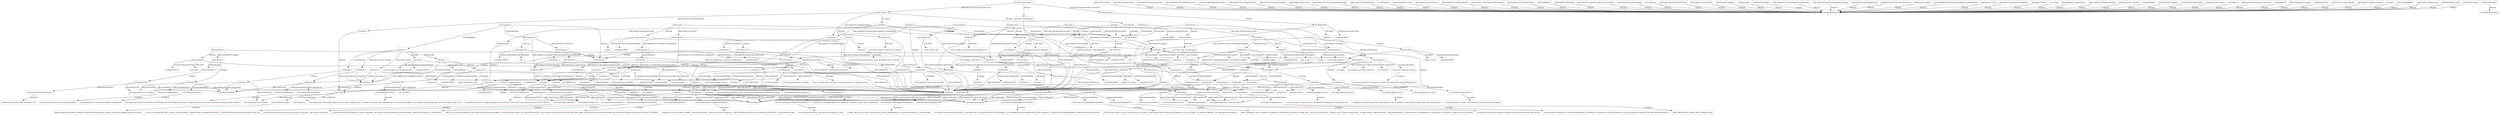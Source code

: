 digraph {
 charset="utf-8" 
"fred:alarm_1" [label="fred:alarm_1", shape=box, color="0.5 0.3 0.5"];
"pb:alarm-01" [label="pb:alarm-01", shape=box, color="1.0 0.3 0.7"];
"fred:alarm_1" -> "pb:alarm-01" [label="rdf:type"];
"pb:create-01" [label="pb:create-01", shape=box, color="1.0 0.3 0.7"];
"dul:Event" [label="dul:Event", shape=box, color="1.0 0.3 0.7"];
"pb:create-01" -> "dul:Event" [label="rdfs:subClassOf"];
"fred:head_2" [label="fred:head_2", shape=box, color="0.5 0.3 0.5"];
"fred:Head" [label="fred:Head", shape=box, color="0.5 0.3 0.5"];
"fred:head_2" -> "fred:Head" [label="rdf:type"];
"pblr:lie-07.location" [label="pblr:lie-07.location", shape=box, color="1.0 0.3 0.7"];
"owl:ObjectProperty" [label="owl:ObjectProperty", shape=box, color="1.0 0.3 0.7"];
"pblr:lie-07.location" -> "owl:ObjectProperty" [label="rdf:type"];
"fred:lion_3" [label="fred:lion_3", shape=box, color="0.5 0.3 0.5"];
"fred:Lion" [label="fred:Lion", shape=box, color="0.5 0.3 0.5"];
"fred:lion_3" -> "fred:Lion" [label="rdf:type"];
"fred:alarm_1" [label="fred:alarm_1", shape=box, color="0.5 0.3 0.5"];
"fred:man_2" [label="fred:man_2", shape=box, color="0.5 0.3 0.5"];
"fred:alarm_1" -> "fred:man_2" [label="pblr:alarm-01.entity-alarmed"];
"fred:hold_1" [label="fred:hold_1", shape=box, color="0.5 0.3 0.5"];
"fred:man_1" [label="fred:man_1", shape=box, color="0.5 0.3 0.5"];
"fred:hold_1" -> "fred:man_1" [label="ns1:Location"];
"fred:intense_1" [label="fred:intense_1", shape=box, color="0.5 0.3 0.5"];
"fred:tense_1" [label="fred:tense_1", shape=box, color="0.5 0.3 0.5"];
"fred:intense_1" -> "fred:tense_1" [label="pblr:intense-02.intense-thing"];
"fred:tense_1" [label="fred:tense_1", shape=box, color="0.5 0.3 0.5"];
"fred:comedy_1" [label="fred:comedy_1", shape=box, color="0.5 0.3 0.5"];
"fred:tense_1" -> "fred:comedy_1" [label="dul:hasQuality"];
"fred:clear_2" [label="fred:clear_2", shape=box, color="0.5 0.3 0.5"];
"fred:catch_1" [label="fred:catch_1", shape=box, color="0.5 0.3 0.5"];
"fred:clear_2" -> "fred:catch_1" [label="dul:precedes"];
"fred:person_1" [label="fred:person_1", shape=box, color="0.5 0.3 0.5"];
"ns4:Charlie_Chaplin" [label="ns4:Charlie_Chaplin", shape=box, color="1.0 0.3 0.7"];
"fred:person_1" -> "ns4:Charlie_Chaplin" [label="owl:sameAs"];
"fred:comedy_2" [label="fred:comedy_2", shape=box, color="0.5 0.3 0.5"];
"fred:Comedy" [label="fred:Comedy", shape=box, color="0.5 0.3 0.5"];
"fred:comedy_2" -> "fred:Comedy" [label="rdf:type"];
"fred:Moment" [label="fred:Moment", shape=box, color="0.5 0.3 0.5"];
"ns5:supersense-noun_time" [label="ns5:supersense-noun_time", shape=box, color="1.0 0.3 0.7"];
"fred:Moment" -> "ns5:supersense-noun_time" [label="rdfs:subClassOf"];
"fred:person_1" [label="fred:person_1", shape=box, color="0.5 0.3 0.5"];
"dul:Person" [label="dul:Person", shape=box, color="1.0 0.3 0.7"];
"fred:person_1" -> "dul:Person" [label="rdf:type"];
"fred:Character" [label="fred:Character", shape=box, color="0.5 0.3 0.5"];
"ns5:synset-character-noun-4" [label="ns5:synset-character-noun-4", shape=box, color="1.0 0.3 0.7"];
"fred:Character" -> "ns5:synset-character-noun-4" [label="owl:equivalentClass"];
"fred:conjunct_1" [label="fred:conjunct_1", shape=box, color="0.5 0.3 0.5"];
"ns6:Conjunct" [label="ns6:Conjunct", shape=box, color="1.0 0.3 0.7"];
"fred:conjunct_1" -> "ns6:Conjunct" [label="rdf:type"];
"fred:person_1" [label="fred:person_1", shape=box, color="0.5 0.3 0.5"];
"fred:agent_1" [label="fred:agent_1", shape=box, color="0.5 0.3 0.5"];
"fred:person_1" -> "fred:agent_1" [label="dul:hasQuality"];
"fred:Comedy" [label="fred:Comedy", shape=box, color="0.5 0.3 0.5"];
"ns5:synset-comedy-noun-1" [label="ns5:synset-comedy-noun-1", shape=box, color="1.0 0.3 0.7"];
"fred:Comedy" -> "ns5:synset-comedy-noun-1" [label="owl:equivalentClass"];
"fred:lion_1" [label="fred:lion_1", shape=box, color="0.5 0.3 0.5"];
"fred:theme_1" [label="fred:theme_1", shape=box, color="0.5 0.3 0.5"];
"fred:lion_1" -> "fred:theme_1" [label="dul:hasQuality"];
"pb:despair-01" [label="pb:despair-01", shape=box, color="1.0 0.3 0.7"];
"dul:Event" [label="dul:Event", shape=box, color="1.0 0.3 0.7"];
"pb:despair-01" -> "dul:Event" [label="rdfs:subClassOf"];
"ns5:synset-foot-noun-2" [label="ns5:synset-foot-noun-2", shape=box, color="1.0 0.3 0.7"];
"a linear unit of length equal to 12 inches or a third of a yard; 'he is six feet tall'" [label="a linear unit of length equal to 12 inches or a third of a yard; 'he is six feet tall'", shape=box, color="1.0 0.3 0.7"];
"ns5:synset-foot-noun-2" -> "a linear unit of length equal to 12 inches or a third of a yard; 'he is six feet tall'" [label="ns2:gloss"];
"fred:Character" [label="fred:Character", shape=box, color="0.5 0.3 0.5"];
"ns5:supersense-noun_cognition" [label="ns5:supersense-noun_cognition", shape=box, color="1.0 0.3 0.7"];
"fred:Character" -> "ns5:supersense-noun_cognition" [label="rdfs:subClassOf"];
"fred:remain_1" [label="fred:remain_1", shape=box, color="0.5 0.3 0.5"];
"pb:remain-01" [label="pb:remain-01", shape=box, color="1.0 0.3 0.7"];
"fred:remain_1" -> "pb:remain-01" [label="rdf:type"];
"pb:contrast-01" [label="pb:contrast-01", shape=box, color="1.0 0.3 0.7"];
"dul:Event" [label="dul:Event", shape=box, color="1.0 0.3 0.7"];
"pb:contrast-01" -> "dul:Event" [label="rdfs:subClassOf"];
"fred:man_2" [label="fred:man_2", shape=box, color="0.5 0.3 0.5"];
"fred:Man" [label="fred:Man", shape=box, color="0.5 0.3 0.5"];
"fred:man_2" -> "fred:Man" [label="rdf:type"];
"fred:head_2" [label="fred:head_2", shape=box, color="0.5 0.3 0.5"];
"fred:lion_3" [label="fred:lion_3", shape=box, color="0.5 0.3 0.5"];
"fred:head_2" -> "fred:lion_3" [label="ns3:part-of"];
"ns5:synset-massive-adjectivesatellite-1" [label="ns5:synset-massive-adjectivesatellite-1", shape=box, color="1.0 0.3 0.7"];
"imposing in size or bulk or solidity; 'massive oak doors'; 'Moore's massive sculptures'; 'the monolithic proportions of Stalinist architecture'; 'a monumental scale'" [label="imposing in size or bulk or solidity; 'massive oak doors'; 'Moore's massive sculptures'; 'the monolithic proportions of Stalinist architecture'; 'a monumental scale'", shape=box, color="1.0 0.3 0.7"];
"ns5:synset-massive-adjectivesatellite-1" -> "imposing in size or bulk or solidity; 'massive oak doors'; 'Moore's massive sculptures'; 'the monolithic proportions of Stalinist architecture'; 'a monumental scale'" [label="ns2:gloss"];
"fred:Shield" [label="fred:Shield", shape=box, color="0.5 0.3 0.5"];
"ns5:synset-shield-noun-2" [label="ns5:synset-shield-noun-2", shape=box, color="1.0 0.3 0.7"];
"fred:Shield" -> "ns5:synset-shield-noun-2" [label="owl:equivalentClass"];
"pblr:calm-03.calm-entity" [label="pblr:calm-03.calm-entity", shape=box, color="1.0 0.3 0.7"];
"owl:ObjectProperty" [label="owl:ObjectProperty", shape=box, color="1.0 0.3 0.7"];
"pblr:calm-03.calm-entity" -> "owl:ObjectProperty" [label="rdf:type"];
"ns5:synset-floor-noun-1" [label="ns5:synset-floor-noun-1", shape=box, color="1.0 0.3 0.7"];
"the inside lower horizontal surface (as of a room, hallway, tent, or other structure); 'they needed rugs to cover the bare floors'; 'we spread our sleeping bags on the dry floor of the tent'" [label="the inside lower horizontal surface (as of a room, hallway, tent, or other structure); 'they needed rugs to cover the bare floors'; 'we spread our sleeping bags on the dry floor of the tent'", shape=box, color="1.0 0.3 0.7"];
"ns5:synset-floor-noun-1" -> "the inside lower horizontal surface (as of a room, hallway, tent, or other structure); 'they needed rugs to cover the bare floors'; 'we spread our sleeping bags on the dry floor of the tent'" [label="ns2:gloss"];
"fred:remain_1" [label="fred:remain_1", shape=box, color="0.5 0.3 0.5"];
"fred:lion_2" [label="fred:lion_2", shape=box, color="0.5 0.3 0.5"];
"fred:remain_1" -> "fred:lion_2" [label="pblr:remain-01.thing-remaining"];
"fred:Massive" [label="fred:Massive", shape=box, color="0.5 0.3 0.5"];
"fschema:AdjectivalQuality" [label="fschema:AdjectivalQuality", shape=box, color="1.0 0.3 0.7"];
"fred:Massive" -> "fschema:AdjectivalQuality" [label="rdfs:subClassOf"];
"fred:man_3" [label="fred:man_3", shape=box, color="0.5 0.3 0.5"];
"fred:Man" [label="fred:Man", shape=box, color="0.5 0.3 0.5"];
"fred:man_3" -> "fred:Man" [label="rdf:type"];
"fred:man_1" [label="fred:man_1", shape=box, color="0.5 0.3 0.5"];
"fred:Between" [label="fred:Between", shape=box, color="0.5 0.3 0.5"];
"fred:man_1" -> "fred:Between" [label="dul:hasQuality"];
"pb:defend-01" [label="pb:defend-01", shape=box, color="1.0 0.3 0.7"];
"verbatlas:0251f" [label="verbatlas:0251f", shape=box, color="1.0 0.3 0.7"];
"pb:defend-01" -> "verbatlas:0251f" [label="fschema:subsumedUnder"];
"fred:irony_1" [label="fred:irony_1", shape=box, color="0.5 0.3 0.5"];
"fred:central_1" [label="fred:central_1", shape=box, color="0.5 0.3 0.5"];
"fred:irony_1" -> "fred:central_1" [label="dul:hasQuality"];
"fred:Theme" [label="fred:Theme", shape=box, color="0.5 0.3 0.5"];
"ns5:supersense-noun_communication" [label="ns5:supersense-noun_communication", shape=box, color="1.0 0.3 0.7"];
"fred:Theme" -> "ns5:supersense-noun_communication" [label="rdfs:subClassOf"];
"fred:Irony" [label="fred:Irony", shape=box, color="0.5 0.3 0.5"];
"ns5:synset-irony-noun-3" [label="ns5:synset-irony-noun-3", shape=box, color="1.0 0.3 0.7"];
"fred:Irony" -> "ns5:synset-irony-noun-3" [label="owl:equivalentClass"];
"dul:hasDataValue" [label="dul:hasDataValue", shape=box, color="1.0 0.3 0.7"];
"owl:DatatypeProperty" [label="owl:DatatypeProperty", shape=box, color="1.0 0.3 0.7"];
"dul:hasDataValue" -> "owl:DatatypeProperty" [label="rdf:type"];
"pblr:alarm-01.entity-alarmed" [label="pblr:alarm-01.entity-alarmed", shape=box, color="1.0 0.3 0.7"];
"owl:ObjectProperty" [label="owl:ObjectProperty", shape=box, color="1.0 0.3 0.7"];
"pblr:alarm-01.entity-alarmed" -> "owl:ObjectProperty" [label="rdf:type"];
"pb:tense-01" [label="pb:tense-01", shape=box, color="1.0 0.3 0.7"];
"(cause to) become tight(er)" [label="(cause to) become tight(er)", shape=box, color="1.0 0.3 0.7"];
"pb:tense-01" -> "(cause to) become tight(er)" [label="rdfs:label"];
"fred:irony_1" [label="fred:irony_1", shape=box, color="0.5 0.3 0.5"];
"fred:visual_1" [label="fred:visual_1", shape=box, color="0.5 0.3 0.5"];
"fred:irony_1" -> "fred:visual_1" [label="dul:hasQuality"];
"fred:hold_1" [label="fred:hold_1", shape=box, color="0.5 0.3 0.5"];
"pb:hold-01" [label="pb:hold-01", shape=box, color="1.0 0.3 0.7"];
"fred:hold_1" -> "pb:hold-01" [label="rdf:type"];
"fred:edge_1" [label="fred:edge_1", shape=box, color="0.5 0.3 0.5"];
"fred:man_1" [label="fred:man_1", shape=box, color="0.5 0.3 0.5"];
"fred:edge_1" -> "fred:man_1" [label="pblr:edge-03.decorator"];
"pb:pose-01" [label="pb:pose-01", shape=box, color="1.0 0.3 0.7"];
"verbatlas:0622f" [label="verbatlas:0622f", shape=box, color="1.0 0.3 0.7"];
"pb:pose-01" -> "verbatlas:0622f" [label="fschema:subsumedUnder"];
"fred:intense_1" [label="fred:intense_1", shape=box, color="0.5 0.3 0.5"];
"fred:catch_1" [label="fred:catch_1", shape=box, color="0.5 0.3 0.5"];
"fred:intense_1" -> "fred:catch_1" [label="dul:precedes"];
"fred:pose_1" [label="fred:pose_1", shape=box, color="0.5 0.3 0.5"];
"fred:lion_3" [label="fred:lion_3", shape=box, color="0.5 0.3 0.5"];
"fred:pose_1" -> "fred:lion_3" [label="pblr:pose-01.player"];
"fred:resemble_1" [label="fred:resemble_1", shape=box, color="0.5 0.3 0.5"];
"pb:resemble-01" [label="pb:resemble-01", shape=box, color="1.0 0.3 0.7"];
"fred:resemble_1" -> "pb:resemble-01" [label="rdf:type"];
"fred:conjunct_1" [label="fred:conjunct_1", shape=box, color="0.5 0.3 0.5"];
"fred:express_1" [label="fred:express_1", shape=box, color="0.5 0.3 0.5"];
"fred:conjunct_1" -> "fred:express_1" [label="dul:hasMember"];
"fred:Danger" [label="fred:Danger", shape=box, color="0.5 0.3 0.5"];
"ns5:synset-danger-noun-3" [label="ns5:synset-danger-noun-3", shape=box, color="1.0 0.3 0.7"];
"fred:Danger" -> "ns5:synset-danger-noun-3" [label="owl:equivalentClass"];
"ns5:synset-at_hand-adjectivesatellite-2" [label="ns5:synset-at_hand-adjectivesatellite-2", shape=box, color="1.0 0.3 0.7"];
"close in time; about to occur; 'retribution is at hand'; 'some people believe the day of judgment is close at hand'; 'in imminent danger'; 'his impending retirement'" [label="close in time; about to occur; 'retribution is at hand'; 'some people believe the day of judgment is close at hand'; 'in imminent danger'; 'his impending retirement'", shape=box, color="1.0 0.3 0.7"];
"ns5:synset-at_hand-adjectivesatellite-2" -> "close in time; about to occur; 'retribution is at hand'; 'some people believe the day of judgment is close at hand'; 'in imminent danger'; 'his impending retirement'" [label="ns2:gloss"];
"fred:Still" [label="fred:Still", shape=box, color="0.5 0.3 0.5"];
"dul:Quality" [label="dul:Quality", shape=box, color="1.0 0.3 0.7"];
"fred:Still" -> "dul:Quality" [label="rdfs:subClassOf"];
"pb:hold-01" [label="pb:hold-01", shape=box, color="1.0 0.3 0.7"];
"verbatlas:0114f" [label="verbatlas:0114f", shape=box, color="1.0 0.3 0.7"];
"pb:hold-01" -> "verbatlas:0114f" [label="fschema:subsumedUnder"];
"fred:contrast_1" [label="fred:contrast_1", shape=box, color="0.5 0.3 0.5"];
"fred:conjunct_3" [label="fred:conjunct_3", shape=box, color="0.5 0.3 0.5"];
"fred:contrast_1" -> "fred:conjunct_3" [label="pblr:contrast-01.first-item-in-comparison"];
"fred:character_1" [label="fred:character_1", shape=box, color="0.5 0.3 0.5"];
"ns4:Tramp_(tramp)" [label="ns4:Tramp_(tramp)", shape=box, color="1.0 0.3 0.7"];
"fred:character_1" -> "ns4:Tramp_(tramp)" [label="owl:sameAs"];
"fred:comedy_1" [label="fred:comedy_1", shape=box, color="0.5 0.3 0.5"];
"fred:Comedy" [label="fred:Comedy", shape=box, color="0.5 0.3 0.5"];
"fred:comedy_1" -> "fred:Comedy" [label="rdf:type"];
"fred:Massive" [label="fred:Massive", shape=box, color="0.5 0.3 0.5"];
"ns5:synset-massive-adjectivesatellite-1" [label="ns5:synset-massive-adjectivesatellite-1", shape=box, color="1.0 0.3 0.7"];
"fred:Massive" -> "ns5:synset-massive-adjectivesatellite-1" [label="owl:equivalentClass"];
"fred:calm_1" [label="fred:calm_1", shape=box, color="0.5 0.3 0.5"];
"fred:lion_4" [label="fred:lion_4", shape=box, color="0.5 0.3 0.5"];
"fred:calm_1" -> "fred:lion_4" [label="pblr:calm-03.calm-entity"];
"pblr:indifferent-01.indifferent-entity" [label="pblr:indifferent-01.indifferent-entity", shape=box, color="1.0 0.3 0.7"];
"owl:ObjectProperty" [label="owl:ObjectProperty", shape=box, color="1.0 0.3 0.7"];
"pblr:indifferent-01.indifferent-entity" -> "owl:ObjectProperty" [label="rdf:type"];
"fred:pose_1" [label="fred:pose_1", shape=box, color="0.5 0.3 0.5"];
"pb:pose-01" [label="pb:pose-01", shape=box, color="1.0 0.3 0.7"];
"fred:pose_1" -> "pb:pose-01" [label="rdf:type"];
"ns5:synset-energy-noun-3" [label="ns5:synset-energy-noun-3", shape=box, color="1.0 0.3 0.7"];
"enterprising or ambitious drive; 'Europeans often laugh at American energy'" [label="enterprising or ambitious drive; 'Europeans often laugh at American energy'", shape=box, color="1.0 0.3 0.7"];
"ns5:synset-energy-noun-3" -> "enterprising or ambitious drive; 'Europeans often laugh at American energy'" [label="ns2:gloss"];
"fred:Instrument" [label="fred:Instrument", shape=box, color="0.5 0.3 0.5"];
"ns5:synset-instrument-noun-1" [label="ns5:synset-instrument-noun-1", shape=box, color="1.0 0.3 0.7"];
"fred:Instrument" -> "ns5:synset-instrument-noun-1" [label="owl:equivalentClass"];
"pb:realize-01" [label="pb:realize-01", shape=box, color="1.0 0.3 0.7"];
"verbatlas:0093f" [label="verbatlas:0093f", shape=box, color="1.0 0.3 0.7"];
"pb:realize-01" -> "verbatlas:0093f" [label="fschema:subsumedUnder"];
"fred:paw_1" [label="fred:paw_1", shape=box, color="0.5 0.3 0.5"];
"fred:lion_3" [label="fred:lion_3", shape=box, color="0.5 0.3 0.5"];
"fred:paw_1" -> "fred:lion_3" [label="ns3:part-of"];
"ns5:synset-head-noun-1" [label="ns5:synset-head-noun-1", shape=box, color="1.0 0.3 0.7"];
"the upper part of the human body or the front part of the body in animals; contains the face and brains; 'he stuck his head out the window'" [label="the upper part of the human body or the front part of the body in animals; contains the face and brains; 'he stuck his head out the window'", shape=box, color="1.0 0.3 0.7"];
"ns5:synset-head-noun-1" -> "the upper part of the human body or the front part of the body in animals; contains the face and brains; 'he stuck his head out the window'" [label="ns2:gloss"];
"pb:catch-03" [label="pb:catch-03", shape=box, color="1.0 0.3 0.7"];
"trap" [label="trap", shape=box, color="1.0 0.3 0.7"];
"pb:catch-03" -> "trap" [label="rdfs:label"];
"pb:alarm-01" [label="pb:alarm-01", shape=box, color="1.0 0.3 0.7"];
"dul:Event" [label="dul:Event", shape=box, color="1.0 0.3 0.7"];
"pb:alarm-01" -> "dul:Event" [label="rdfs:subClassOf"];
"fred:Lion" [label="fred:Lion", shape=box, color="0.5 0.3 0.5"];
"dul:Organism" [label="dul:Organism", shape=box, color="1.0 0.3 0.7"];
"fred:Lion" -> "dul:Organism" [label="rdfs:subClassOf"];
"fred:large_1" [label="fred:large_1", shape=box, color="0.5 0.3 0.5"];
"fred:Large" [label="fred:Large", shape=box, color="0.5 0.3 0.5"];
"fred:large_1" -> "fred:Large" [label="rdf:type"];
"fred:Energy" [label="fred:Energy", shape=box, color="0.5 0.3 0.5"];
"ns5:supersense-noun_attribute" [label="ns5:supersense-noun_attribute", shape=box, color="1.0 0.3 0.7"];
"fred:Energy" -> "ns5:supersense-noun_attribute" [label="rdfs:subClassOf"];
"fred:Theme" [label="fred:Theme", shape=box, color="0.5 0.3 0.5"];
"dul:InformationEntity" [label="dul:InformationEntity", shape=box, color="1.0 0.3 0.7"];
"fred:Theme" -> "dul:InformationEntity" [label="rdfs:subClassOf"];
"fred:Central" [label="fred:Central", shape=box, color="0.5 0.3 0.5"];
"ns5:synset-cardinal-adjectivesatellite-1" [label="ns5:synset-cardinal-adjectivesatellite-1", shape=box, color="1.0 0.3 0.7"];
"fred:Central" -> "ns5:synset-cardinal-adjectivesatellite-1" [label="owl:equivalentClass"];
"fred:remain_1" [label="fred:remain_1", shape=box, color="0.5 0.3 0.5"];
"fred:edge_1" [label="fred:edge_1", shape=box, color="0.5 0.3 0.5"];
"fred:remain_1" -> "fred:edge_1" [label="ns1:Time"];
"pb:calm-03" [label="pb:calm-03", shape=box, color="1.0 0.3 0.7"];
"dul:Event" [label="dul:Event", shape=box, color="1.0 0.3 0.7"];
"pb:calm-03" -> "dul:Event" [label="rdfs:subClassOf"];
"fred:express_1" [label="fred:express_1", shape=box, color="0.5 0.3 0.5"];
"pb:express-01" [label="pb:express-01", shape=box, color="1.0 0.3 0.7"];
"fred:express_1" -> "pb:express-01" [label="rdf:type"];
"fred:Object" [label="fred:Object", shape=box, color="0.5 0.3 0.5"];
"ns5:supersense-noun_tops" [label="ns5:supersense-noun_tops", shape=box, color="1.0 0.3 0.7"];
"fred:Object" -> "ns5:supersense-noun_tops" [label="rdfs:subClassOf"];
"fred:play_1" [label="fred:play_1", shape=box, color="0.5 0.3 0.5"];
"fred:person_1" [label="fred:person_1", shape=box, color="0.5 0.3 0.5"];
"fred:play_1" -> "fred:person_1" [label="pblr:play-02.actor"];
"fred:theme_1" [label="fred:theme_1", shape=box, color="0.5 0.3 0.5"];
"fred:Theme" [label="fred:Theme", shape=box, color="0.5 0.3 0.5"];
"fred:theme_1" -> "fred:Theme" [label="rdf:type"];
"pblr:clear-06.thing-that-is-clear" [label="pblr:clear-06.thing-that-is-clear", shape=box, color="1.0 0.3 0.7"];
"owl:ObjectProperty" [label="owl:ObjectProperty", shape=box, color="1.0 0.3 0.7"];
"pblr:clear-06.thing-that-is-clear" -> "owl:ObjectProperty" [label="rdf:type"];
"fred:head_1" [label="fred:head_1", shape=box, color="0.5 0.3 0.5"];
"fred:Head" [label="fred:Head", shape=box, color="0.5 0.3 0.5"];
"fred:head_1" -> "fred:Head" [label="rdf:type"];
"pb:resemble-01" [label="pb:resemble-01", shape=box, color="1.0 0.3 0.7"];
"verbatlas:0511f" [label="verbatlas:0511f", shape=box, color="1.0 0.3 0.7"];
"pb:resemble-01" -> "verbatlas:0511f" [label="fschema:subsumedUnder"];
"fred:lion_2" [label="fred:lion_2", shape=box, color="0.5 0.3 0.5"];
"fred:Lion" [label="fred:Lion", shape=box, color="0.5 0.3 0.5"];
"fred:lion_2" -> "fred:Lion" [label="rdf:type"];
"fred:threaten_1" [label="fred:threaten_1", shape=box, color="0.5 0.3 0.5"];
"pb:threaten-01" [label="pb:threaten-01", shape=box, color="1.0 0.3 0.7"];
"fred:threaten_1" -> "pb:threaten-01" [label="rdf:type"];
"fred:catch_1" [label="fred:catch_1", shape=box, color="0.5 0.3 0.5"];
"fred:man_1" [label="fred:man_1", shape=box, color="0.5 0.3 0.5"];
"fred:catch_1" -> "fred:man_1" [label="pblr:catch-03.trapped"];
"fred:object_1" [label="fred:object_1", shape=box, color="0.5 0.3 0.5"];
"fred:large_1" [label="fred:large_1", shape=box, color="0.5 0.3 0.5"];
"fred:object_1" -> "fred:large_1" [label="dul:hasQuality"];
"fred:powerful_1" [label="fred:powerful_1", shape=box, color="0.5 0.3 0.5"];
"fred:irony_1" [label="fred:irony_1", shape=box, color="0.5 0.3 0.5"];
"fred:powerful_1" -> "fred:irony_1" [label="pblr:powerful-02.powerful-entity"];
"pblr:panic-01.poor-fearful-entity" [label="pblr:panic-01.poor-fearful-entity", shape=box, color="1.0 0.3 0.7"];
"owl:ObjectProperty" [label="owl:ObjectProperty", shape=box, color="1.0 0.3 0.7"];
"pblr:panic-01.poor-fearful-entity" -> "owl:ObjectProperty" [label="rdf:type"];
"fred:pose_1" [label="fred:pose_1", shape=box, color="0.5 0.3 0.5"];
"fred:indifferent_1" [label="fred:indifferent_1", shape=box, color="0.5 0.3 0.5"];
"fred:pose_1" -> "fred:indifferent_1" [label="pblr:pose-01.role"];
"pb:pose-01" [label="pb:pose-01", shape=box, color="1.0 0.3 0.7"];
"adopt an attitude, role" [label="adopt an attitude, role", shape=box, color="1.0 0.3 0.7"];
"pb:pose-01" -> "adopt an attitude, role" [label="rdfs:label"];
"pb:threaten-01" [label="pb:threaten-01", shape=box, color="1.0 0.3 0.7"];
"threaten" [label="threaten", shape=box, color="1.0 0.3 0.7"];
"pb:threaten-01" -> "threaten" [label="rdfs:label"];
"fred:foot_1" [label="fred:foot_1", shape=box, color="0.5 0.3 0.5"];
"fred:Foot" [label="fred:Foot", shape=box, color="0.5 0.3 0.5"];
"fred:foot_1" -> "fred:Foot" [label="rdf:type"];
"fred:central_1" [label="fred:central_1", shape=box, color="0.5 0.3 0.5"];
"fred:Central" [label="fred:Central", shape=box, color="0.5 0.3 0.5"];
"fred:central_1" -> "fred:Central" [label="rdf:type"];
"pb:grow-01" [label="pb:grow-01", shape=box, color="1.0 0.3 0.7"];
"verbatlas:0430f" [label="verbatlas:0430f", shape=box, color="1.0 0.3 0.7"];
"pb:grow-01" -> "verbatlas:0430f" [label="fschema:subsumedUnder"];
"fred:Away" [label="fred:Away", shape=box, color="0.5 0.3 0.5"];
"ns5:supersense-adv_all" [label="ns5:supersense-adv_all", shape=box, color="1.0 0.3 0.7"];
"fred:Away" -> "ns5:supersense-adv_all" [label="rdfs:subClassOf"];
"fred:play_1" [label="fred:play_1", shape=box, color="0.5 0.3 0.5"];
"fred:character_1" [label="fred:character_1", shape=box, color="0.5 0.3 0.5"];
"fred:play_1" -> "fred:character_1" [label="pblr:play-02.role"];
"fred:full_1" [label="fred:full_1", shape=box, color="0.5 0.3 0.5"];
"fred:Full" [label="fred:Full", shape=box, color="0.5 0.3 0.5"];
"fred:full_1" -> "fred:Full" [label="rdf:type"];
"pb:lie-07" [label="pb:lie-07", shape=box, color="1.0 0.3 0.7"];
"assume a horizontal position, more generally 'exist', existing" [label="assume a horizontal position, more generally 'exist', existing", shape=box, color="1.0 0.3 0.7"];
"pb:lie-07" -> "assume a horizontal position, more generally 'exist', existing" [label="rdfs:label"];
"fred:total_1" [label="fred:total_1", shape=box, color="0.5 0.3 0.5"];
"fred:Total" [label="fred:Total", shape=box, color="0.5 0.3 0.5"];
"fred:total_1" -> "fred:Total" [label="rdf:type"];
"fred:edge_1" [label="fred:edge_1", shape=box, color="0.5 0.3 0.5"];
"fred:realize_1" [label="fred:realize_1", shape=box, color="0.5 0.3 0.5"];
"fred:edge_1" -> "fred:realize_1" [label="fred:edgeBy"];
"pb:panic-01" [label="pb:panic-01", shape=box, color="1.0 0.3 0.7"];
"dul:Event" [label="dul:Event", shape=box, color="1.0 0.3 0.7"];
"pb:panic-01" -> "dul:Event" [label="rdfs:subClassOf"];
"fred:Backward" [label="fred:Backward", shape=box, color="0.5 0.3 0.5"];
"dul:Quality" [label="dul:Quality", shape=box, color="1.0 0.3 0.7"];
"fred:Backward" -> "dul:Quality" [label="rdfs:subClassOf"];
"fred:Lion" [label="fred:Lion", shape=box, color="0.5 0.3 0.5"];
"ns5:supersense-noun_animal" [label="ns5:supersense-noun_animal", shape=box, color="1.0 0.3 0.7"];
"fred:Lion" -> "ns5:supersense-noun_animal" [label="rdfs:subClassOf"];
"fred:Danger" [label="fred:Danger", shape=box, color="0.5 0.3 0.5"];
"ns5:supersense-noun_state" [label="ns5:supersense-noun_state", shape=box, color="1.0 0.3 0.7"];
"fred:Danger" -> "ns5:supersense-noun_state" [label="rdfs:subClassOf"];
"fred:Theme" [label="fred:Theme", shape=box, color="0.5 0.3 0.5"];
"ns5:synset-theme-noun-3" [label="ns5:synset-theme-noun-3", shape=box, color="1.0 0.3 0.7"];
"fred:Theme" -> "ns5:synset-theme-noun-3" [label="owl:equivalentClass"];
"fred:mean_1" [label="fred:mean_1", shape=box, color="0.5 0.3 0.5"];
"fred:character_1" [label="fred:character_1", shape=box, color="0.5 0.3 0.5"];
"fred:mean_1" -> "fred:character_1" [label="pblr:mean-01.meaning"];
"fred:head_1" [label="fred:head_1", shape=box, color="0.5 0.3 0.5"];
"fred:lion_3" [label="fred:lion_3", shape=box, color="0.5 0.3 0.5"];
"fred:head_1" -> "fred:lion_3" [label="ns3:part-of"];
"fred:conjunct_2" [label="fred:conjunct_2", shape=box, color="0.5 0.3 0.5"];
"ns6:Conjunct" [label="ns6:Conjunct", shape=box, color="1.0 0.3 0.7"];
"fred:conjunct_2" -> "ns6:Conjunct" [label="rdf:type"];
"ns5:synset-cardinal-adjectivesatellite-1" [label="ns5:synset-cardinal-adjectivesatellite-1", shape=box, color="1.0 0.3 0.7"];
"serving as an essential component; 'a cardinal rule'; 'the central cause of the problem'; 'an example that was fundamental to the argument'; 'computers are fundamental to modern industrial structure'" [label="serving as an essential component; 'a cardinal rule'; 'the central cause of the problem'; 'an example that was fundamental to the argument'; 'computers are fundamental to modern industrial structure'", shape=box, color="1.0 0.3 0.7"];
"ns5:synset-cardinal-adjectivesatellite-1" -> "serving as an essential component; 'a cardinal rule'; 'the central cause of the problem'; 'an example that was fundamental to the argument'; 'computers are fundamental to modern industrial structure'" [label="ns2:gloss"];
"fred:lie_1" [label="fred:lie_1", shape=box, color="0.5 0.3 0.5"];
"fred:lion_1" [label="fred:lion_1", shape=box, color="0.5 0.3 0.5"];
"fred:lie_1" -> "fred:lion_1" [label="pblr:lie-07.entity-in-the-position"];
"fred:conjunct_3" [label="fred:conjunct_3", shape=box, color="0.5 0.3 0.5"];
"fred:energy_1" [label="fred:energy_1", shape=box, color="0.5 0.3 0.5"];
"fred:conjunct_3" -> "fred:energy_1" [label="dul:hasMember"];
"pblr:lie-07.entity-in-the-position" [label="pblr:lie-07.entity-in-the-position", shape=box, color="1.0 0.3 0.7"];
"owl:ObjectProperty" [label="owl:ObjectProperty", shape=box, color="1.0 0.3 0.7"];
"pblr:lie-07.entity-in-the-position" -> "owl:ObjectProperty" [label="rdf:type"];
"fred:conjunct_1" [label="fred:conjunct_1", shape=box, color="0.5 0.3 0.5"];
"fred:rest_1" [label="fred:rest_1", shape=box, color="0.5 0.3 0.5"];
"fred:conjunct_1" -> "fred:rest_1" [label="dul:hasMember"];
"fred:floor_1" [label="fred:floor_1", shape=box, color="0.5 0.3 0.5"];
"fred:distance-quantity_1" [label="fred:distance-quantity_1", shape=box, color="0.5 0.3 0.5"];
"fred:floor_1" -> "fred:distance-quantity_1" [label="ns1:Location"];
"fred:moment_1" [label="fred:moment_1", shape=box, color="0.5 0.3 0.5"];
"fred:Moment" [label="fred:Moment", shape=box, color="0.5 0.3 0.5"];
"fred:moment_1" -> "fred:Moment" [label="rdf:type"];
"ns5:synset-theme-noun-3" [label="ns5:synset-theme-noun-3", shape=box, color="1.0 0.3 0.7"];
"(music) melodic subject of a musical composition; 'the theme is announced in the first measures'; 'the accompanist picked up the idea and elaborated it'" [label="(music) melodic subject of a musical composition; 'the theme is announced in the first measures'; 'the accompanist picked up the idea and elaborated it'", shape=box, color="1.0 0.3 0.7"];
"ns5:synset-theme-noun-3" -> "(music) melodic subject of a musical composition; 'the theme is announced in the first measures'; 'the accompanist picked up the idea and elaborated it'" [label="ns2:gloss"];
"fred:Instrument" [label="fred:Instrument", shape=box, color="0.5 0.3 0.5"];
"ns5:supersense-noun_artifact" [label="ns5:supersense-noun_artifact", shape=box, color="1.0 0.3 0.7"];
"fred:Instrument" -> "ns5:supersense-noun_artifact" [label="rdfs:subClassOf"];
"fred:Shield" [label="fred:Shield", shape=box, color="0.5 0.3 0.5"];
"ns5:supersense-noun_artifact" [label="ns5:supersense-noun_artifact", shape=box, color="1.0 0.3 0.7"];
"fred:Shield" -> "ns5:supersense-noun_artifact" [label="rdfs:subClassOf"];
"fred:rest_1" [label="fred:rest_1", shape=box, color="0.5 0.3 0.5"];
"fred:head_1" [label="fred:head_1", shape=box, color="0.5 0.3 0.5"];
"fred:rest_1" -> "fred:head_1" [label="pblr:rest-01.agent"];
"fred:just_1" [label="fred:just_1", shape=box, color="0.5 0.3 0.5"];
"fred:Just" [label="fred:Just", shape=box, color="0.5 0.3 0.5"];
"fred:just_1" -> "fred:Just" [label="rdf:type"];
"fred:rest_1" [label="fred:rest_1", shape=box, color="0.5 0.3 0.5"];
"fred:paw_1" [label="fred:paw_1", shape=box, color="0.5 0.3 0.5"];
"fred:rest_1" -> "fred:paw_1" [label="ns1:Predicate"];
"fred:Visual" [label="fred:Visual", shape=box, color="0.5 0.3 0.5"];
"dul:Quality" [label="dul:Quality", shape=box, color="1.0 0.3 0.7"];
"fred:Visual" -> "dul:Quality" [label="rdfs:subClassOf"];
"fred:remain_1" [label="fred:remain_1", shape=box, color="0.5 0.3 0.5"];
"fred:still_1" [label="fred:still_1", shape=box, color="0.5 0.3 0.5"];
"fred:remain_1" -> "fred:still_1" [label="pblr:remain-01.attribute-of-arg1"];
"pb:realize-01" [label="pb:realize-01", shape=box, color="1.0 0.3 0.7"];
"come to know" [label="come to know", shape=box, color="1.0 0.3 0.7"];
"pb:realize-01" -> "come to know" [label="rdfs:label"];
"fred:Away" [label="fred:Away", shape=box, color="0.5 0.3 0.5"];
"dul:Quality" [label="dul:Quality", shape=box, color="1.0 0.3 0.7"];
"fred:Away" -> "dul:Quality" [label="rdfs:subClassOf"];
"fred:paw_1" [label="fred:paw_1", shape=box, color="0.5 0.3 0.5"];
"fred:Paw" [label="fred:Paw", shape=box, color="0.5 0.3 0.5"];
"fred:paw_1" -> "fred:Paw" [label="rdf:type"];
"fred:Head" [label="fred:Head", shape=box, color="0.5 0.3 0.5"];
"ns5:supersense-noun_body" [label="ns5:supersense-noun_body", shape=box, color="1.0 0.3 0.7"];
"fred:Head" -> "ns5:supersense-noun_body" [label="rdfs:subClassOf"];
"fred:catch_1" [label="fred:catch_1", shape=box, color="0.5 0.3 0.5"];
"pb:catch-03" [label="pb:catch-03", shape=box, color="1.0 0.3 0.7"];
"fred:catch_1" -> "pb:catch-03" [label="rdf:type"];
"fred:realize_1" [label="fred:realize_1", shape=box, color="0.5 0.3 0.5"];
"pb:realize-01" [label="pb:realize-01", shape=box, color="1.0 0.3 0.7"];
"fred:realize_1" -> "pb:realize-01" [label="rdf:type"];
"pblr:edge-03.decorator" [label="pblr:edge-03.decorator", shape=box, color="1.0 0.3 0.7"];
"owl:ObjectProperty" [label="owl:ObjectProperty", shape=box, color="1.0 0.3 0.7"];
"pblr:edge-03.decorator" -> "owl:ObjectProperty" [label="rdf:type"];
"pblr:contrast-01.first-item-in-comparison" [label="pblr:contrast-01.first-item-in-comparison", shape=box, color="1.0 0.3 0.7"];
"owl:ObjectProperty" [label="owl:ObjectProperty", shape=box, color="1.0 0.3 0.7"];
"pblr:contrast-01.first-item-in-comparison" -> "owl:ObjectProperty" [label="rdf:type"];
"fred:flat_1" [label="fred:flat_1", shape=box, color="0.5 0.3 0.5"];
"pb:flat-06" [label="pb:flat-06", shape=box, color="1.0 0.3 0.7"];
"fred:flat_1" -> "pb:flat-06" [label="rdf:type"];
"fred:man_1" [label="fred:man_1", shape=box, color="0.5 0.3 0.5"];
"fred:Man" [label="fred:Man", shape=box, color="0.5 0.3 0.5"];
"fred:man_1" -> "fred:Man" [label="rdf:type"];
"fred:Energy" [label="fred:Energy", shape=box, color="0.5 0.3 0.5"];
"ns5:synset-energy-noun-3" [label="ns5:synset-energy-noun-3", shape=box, color="1.0 0.3 0.7"];
"fred:Energy" -> "ns5:synset-energy-noun-3" [label="owl:equivalentClass"];
"pb:catch-03" [label="pb:catch-03", shape=box, color="1.0 0.3 0.7"];
"verbatlas:0276f" [label="verbatlas:0276f", shape=box, color="1.0 0.3 0.7"];
"pb:catch-03" -> "verbatlas:0276f" [label="fschema:subsumedUnder"];
"fred:Danger" [label="fred:Danger", shape=box, color="0.5 0.3 0.5"];
"dul:Description" [label="dul:Description", shape=box, color="1.0 0.3 0.7"];
"fred:Danger" -> "dul:Description" [label="rdfs:subClassOf"];
"ns5:synset-irony-noun-3" [label="ns5:synset-irony-noun-3", shape=box, color="1.0 0.3 0.7"];
"a trope that involves incongruity between what is expected and what occurs" [label="a trope that involves incongruity between what is expected and what occurs", shape=box, color="1.0 0.3 0.7"];
"ns5:synset-irony-noun-3" -> "a trope that involves incongruity between what is expected and what occurs" [label="ns2:gloss"];
"pb:alarm-01" [label="pb:alarm-01", shape=box, color="1.0 0.3 0.7"];
"to give warning to, frighten" [label="to give warning to, frighten", shape=box, color="1.0 0.3 0.7"];
"pb:alarm-01" -> "to give warning to, frighten" [label="rdfs:label"];
"fred:shield_1" [label="fred:shield_1", shape=box, color="0.5 0.3 0.5"];
"fred:Shield" [label="fred:Shield", shape=box, color="0.5 0.3 0.5"];
"fred:shield_1" -> "fred:Shield" [label="rdf:type"];
"fred:Floor" [label="fred:Floor", shape=box, color="0.5 0.3 0.5"];
"ns7:Location" [label="ns7:Location", shape=box, color="1.0 0.3 0.7"];
"fred:Floor" -> "ns7:Location" [label="rdfs:subClassOf"];
"fred:indifferent_1" [label="fred:indifferent_1", shape=box, color="0.5 0.3 0.5"];
"fred:total_1" [label="fred:total_1", shape=box, color="0.5 0.3 0.5"];
"fred:indifferent_1" -> "fred:total_1" [label="dul:hasQuality"];
"fred:lion_4" [label="fred:lion_4", shape=box, color="0.5 0.3 0.5"];
"fred:Lion" [label="fred:Lion", shape=box, color="0.5 0.3 0.5"];
"fred:lion_4" -> "fred:Lion" [label="rdf:type"];
"fred:clear_2" [label="fred:clear_2", shape=box, color="0.5 0.3 0.5"];
"pb:clear-06" [label="pb:clear-06", shape=box, color="1.0 0.3 0.7"];
"fred:clear_2" -> "pb:clear-06" [label="rdf:type"];
"pb:despair-01" [label="pb:despair-01", shape=box, color="1.0 0.3 0.7"];
"to give up hope" [label="to give up hope", shape=box, color="1.0 0.3 0.7"];
"pb:despair-01" -> "to give up hope" [label="rdfs:label"];
"fred:mean_1" [label="fred:mean_1", shape=box, color="0.5 0.3 0.5"];
"pb:mean-01" [label="pb:mean-01", shape=box, color="1.0 0.3 0.7"];
"fred:mean_1" -> "pb:mean-01" [label="rdf:type"];
"fred:Comedy" [label="fred:Comedy", shape=box, color="0.5 0.3 0.5"];
"ns5:supersense-noun_communication" [label="ns5:supersense-noun_communication", shape=box, color="1.0 0.3 0.7"];
"fred:Comedy" -> "ns5:supersense-noun_communication" [label="rdfs:subClassOf"];
"fred:lie_1" [label="fred:lie_1", shape=box, color="0.5 0.3 0.5"];
"fred:floor_1" [label="fred:floor_1", shape=box, color="0.5 0.3 0.5"];
"fred:lie_1" -> "fred:floor_1" [label="pblr:lie-07.location"];
"pb:create-01" [label="pb:create-01", shape=box, color="1.0 0.3 0.7"];
"create" [label="create", shape=box, color="1.0 0.3 0.7"];
"pb:create-01" -> "create" [label="rdfs:label"];
"fred:foot_1" [label="fred:foot_1", shape=box, color="0.5 0.3 0.5"];
"fred:just_1" [label="fred:just_1", shape=box, color="0.5 0.3 0.5"];
"fred:foot_1" -> "fred:just_1" [label="dul:hasQuality"];
"pb:rest-01" [label="pb:rest-01", shape=box, color="1.0 0.3 0.7"];
"dul:Event" [label="dul:Event", shape=box, color="1.0 0.3 0.7"];
"pb:rest-01" -> "dul:Event" [label="rdfs:subClassOf"];
"fred:defend_1" [label="fred:defend_1", shape=box, color="0.5 0.3 0.5"];
"pb:defend-01" [label="pb:defend-01", shape=box, color="1.0 0.3 0.7"];
"fred:defend_1" -> "pb:defend-01" [label="rdf:type"];
"ns5:synset-character-noun-4" [label="ns5:synset-character-noun-4", shape=box, color="1.0 0.3 0.7"];
"an actor's portrayal of someone in a play; 'she played the part of Desdemona'" [label="an actor's portrayal of someone in a play; 'she played the part of Desdemona'", shape=box, color="1.0 0.3 0.7"];
"ns5:synset-character-noun-4" -> "an actor's portrayal of someone in a play; 'she played the part of Desdemona'" [label="ns2:gloss"];
"fred:Large" [label="fred:Large", shape=box, color="0.5 0.3 0.5"];
"dul:Quality" [label="dul:Quality", shape=box, color="1.0 0.3 0.7"];
"fred:Large" -> "dul:Quality" [label="rdfs:subClassOf"];
"pb:grow-01" [label="pb:grow-01", shape=box, color="1.0 0.3 0.7"];
"increase," [label="increase,", shape=box, color="1.0 0.3 0.7"];
"pb:grow-01" -> "increase," [label="rdfs:label"];
"pb:complete-02" [label="pb:complete-02", shape=box, color="1.0 0.3 0.7"];
"total, entire, full" [label="total, entire, full", shape=box, color="1.0 0.3 0.7"];
"pb:complete-02" -> "total, entire, full" [label="rdfs:label"];
"fred:Foot" [label="fred:Foot", shape=box, color="0.5 0.3 0.5"];
"ns5:synset-foot-noun-2" [label="ns5:synset-foot-noun-2", shape=box, color="1.0 0.3 0.7"];
"fred:Foot" -> "ns5:synset-foot-noun-2" [label="owl:equivalentClass"];
"ns5:synset-ocular-adjectivesatellite-3" [label="ns5:synset-ocular-adjectivesatellite-3", shape=box, color="1.0 0.3 0.7"];
"visible; 'be sure of it; give me the ocular proof'- Shakespeare; 'a visual presentation'; 'a visual image'" [label="visible; 'be sure of it; give me the ocular proof'- Shakespeare; 'a visual presentation'; 'a visual image'", shape=box, color="1.0 0.3 0.7"];
"ns5:synset-ocular-adjectivesatellite-3" -> "visible; 'be sure of it; give me the ocular proof'- Shakespeare; 'a visual presentation'; 'a visual image'" [label="ns2:gloss"];
"pblr:create-01.thing-created" [label="pblr:create-01.thing-created", shape=box, color="1.0 0.3 0.7"];
"owl:ObjectProperty" [label="owl:ObjectProperty", shape=box, color="1.0 0.3 0.7"];
"pblr:create-01.thing-created" -> "owl:ObjectProperty" [label="rdf:type"];
"ns1:Predicate" [label="ns1:Predicate", shape=box, color="1.0 0.3 0.7"];
"owl:ObjectProperty" [label="owl:ObjectProperty", shape=box, color="1.0 0.3 0.7"];
"ns1:Predicate" -> "owl:ObjectProperty" [label="rdf:type"];
"fred:Just" [label="fred:Just", shape=box, color="0.5 0.3 0.5"];
"dul:Quality" [label="dul:Quality", shape=box, color="1.0 0.3 0.7"];
"fred:Just" -> "dul:Quality" [label="rdfs:subClassOf"];
"fred:distance-quantity_1" [label="fred:distance-quantity_1", shape=box, color="0.5 0.3 0.5"];
"1" [label="1", shape=box, color="1.0 0.3 0.7"];
"fred:distance-quantity_1" -> "1" [label="dul:hasDataValue"];
"pblr:resemble-01.copy" [label="pblr:resemble-01.copy", shape=box, color="1.0 0.3 0.7"];
"owl:ObjectProperty" [label="owl:ObjectProperty", shape=box, color="1.0 0.3 0.7"];
"pblr:resemble-01.copy" -> "owl:ObjectProperty" [label="rdf:type"];
"fred:shield_1" [label="fred:shield_1", shape=box, color="0.5 0.3 0.5"];
"fred:instrument_1" [label="fred:instrument_1", shape=box, color="0.5 0.3 0.5"];
"fred:shield_1" -> "fred:instrument_1" [label="dul:hasQuality"];
"pb:have-concession-91" [label="pb:have-concession-91", shape=box, color="1.0 0.3 0.7"];
"dul:Event" [label="dul:Event", shape=box, color="1.0 0.3 0.7"];
"pb:have-concession-91" -> "dul:Event" [label="rdfs:subClassOf"];
"fred:Floor" [label="fred:Floor", shape=box, color="0.5 0.3 0.5"];
"ns5:supersense-noun_artifact" [label="ns5:supersense-noun_artifact", shape=box, color="1.0 0.3 0.7"];
"fred:Floor" -> "ns5:supersense-noun_artifact" [label="rdfs:subClassOf"];
"pb:mean-01" [label="pb:mean-01", shape=box, color="1.0 0.3 0.7"];
"verbatlas:0080f" [label="verbatlas:0080f", shape=box, color="1.0 0.3 0.7"];
"pb:mean-01" -> "verbatlas:0080f" [label="fschema:subsumedUnder"];
"fred:have-concession_1" [label="fred:have-concession_1", shape=box, color="0.5 0.3 0.5"];
"fred:threaten_1" [label="fred:threaten_1", shape=box, color="0.5 0.3 0.5"];
"fred:have-concession_1" -> "fred:threaten_1" [label="pblr:have-concession-91.concession"];
"pb:grow-01" [label="pb:grow-01", shape=box, color="1.0 0.3 0.7"];
"dul:Event" [label="dul:Event", shape=box, color="1.0 0.3 0.7"];
"pb:grow-01" -> "dul:Event" [label="rdfs:subClassOf"];
"fred:Still" [label="fred:Still", shape=box, color="0.5 0.3 0.5"];
"ns5:supersense-adj_all" [label="ns5:supersense-adj_all", shape=box, color="1.0 0.3 0.7"];
"fred:Still" -> "ns5:supersense-adj_all" [label="rdfs:subClassOf"];
"fred:panic_1" [label="fred:panic_1", shape=box, color="0.5 0.3 0.5"];
"fred:energy_1" [label="fred:energy_1", shape=box, color="0.5 0.3 0.5"];
"fred:panic_1" -> "fred:energy_1" [label="pblr:panic-01.poor-fearful-entity"];
"fred:danger_1" [label="fred:danger_1", shape=box, color="0.5 0.3 0.5"];
"fred:Danger" [label="fred:Danger", shape=box, color="0.5 0.3 0.5"];
"fred:danger_1" -> "fred:Danger" [label="rdf:type"];
"pblr:realize-01.new-knower" [label="pblr:realize-01.new-knower", shape=box, color="1.0 0.3 0.7"];
"owl:ObjectProperty" [label="owl:ObjectProperty", shape=box, color="1.0 0.3 0.7"];
"pblr:realize-01.new-knower" -> "owl:ObjectProperty" [label="rdf:type"];
"fred:complete_1" [label="fred:complete_1", shape=box, color="0.5 0.3 0.5"];
"pb:complete-02" [label="pb:complete-02", shape=box, color="1.0 0.3 0.7"];
"fred:complete_1" -> "pb:complete-02" [label="rdf:type"];
"fred:irony_1" [label="fred:irony_1", shape=box, color="0.5 0.3 0.5"];
"fred:Irony" [label="fred:Irony", shape=box, color="0.5 0.3 0.5"];
"fred:irony_1" -> "fred:Irony" [label="rdf:type"];
"pblr:realize-01.new-knowledge" [label="pblr:realize-01.new-knowledge", shape=box, color="1.0 0.3 0.7"];
"owl:ObjectProperty" [label="owl:ObjectProperty", shape=box, color="1.0 0.3 0.7"];
"pblr:realize-01.new-knowledge" -> "owl:ObjectProperty" [label="rdf:type"];
"pb:hold-01" [label="pb:hold-01", shape=box, color="1.0 0.3 0.7"];
"dul:Event" [label="dul:Event", shape=box, color="1.0 0.3 0.7"];
"pb:hold-01" -> "dul:Event" [label="rdfs:subClassOf"];
"fred:calm_1" [label="fred:calm_1", shape=box, color="0.5 0.3 0.5"];
"pb:calm-03" [label="pb:calm-03", shape=box, color="1.0 0.3 0.7"];
"fred:calm_1" -> "pb:calm-03" [label="rdf:type"];
"pblr:stand-11.description-of-the-stance" [label="pblr:stand-11.description-of-the-stance", shape=box, color="1.0 0.3 0.7"];
"owl:ObjectProperty" [label="owl:ObjectProperty", shape=box, color="1.0 0.3 0.7"];
"pblr:stand-11.description-of-the-stance" -> "owl:ObjectProperty" [label="rdf:type"];
"fred:Comedy" [label="fred:Comedy", shape=box, color="0.5 0.3 0.5"];
"dul:InformationEntity" [label="dul:InformationEntity", shape=box, color="1.0 0.3 0.7"];
"fred:Comedy" -> "dul:InformationEntity" [label="rdfs:subClassOf"];
"pb:indifferent-01" [label="pb:indifferent-01", shape=box, color="1.0 0.3 0.7"];
"indifferent" [label="indifferent", shape=box, color="1.0 0.3 0.7"];
"pb:indifferent-01" -> "indifferent" [label="rdfs:label"];
"fred:Moment" [label="fred:Moment", shape=box, color="0.5 0.3 0.5"];
"ns5:synset-moment-noun-1" [label="ns5:synset-moment-noun-1", shape=box, color="1.0 0.3 0.7"];
"fred:Moment" -> "ns5:synset-moment-noun-1" [label="owl:equivalentClass"];
"pb:stand-11" [label="pb:stand-11", shape=box, color="1.0 0.3 0.7"];
"dul:Event" [label="dul:Event", shape=box, color="1.0 0.3 0.7"];
"pb:stand-11" -> "dul:Event" [label="rdfs:subClassOf"];
"fred:Foot" [label="fred:Foot", shape=box, color="0.5 0.3 0.5"];
"ns5:supersense-noun_quantity" [label="ns5:supersense-noun_quantity", shape=box, color="1.0 0.3 0.7"];
"fred:Foot" -> "ns5:supersense-noun_quantity" [label="rdfs:subClassOf"];
"pblr:remain-01.attribute-of-arg1" [label="pblr:remain-01.attribute-of-arg1", shape=box, color="1.0 0.3 0.7"];
"owl:ObjectProperty" [label="owl:ObjectProperty", shape=box, color="1.0 0.3 0.7"];
"pblr:remain-01.attribute-of-arg1" -> "owl:ObjectProperty" [label="rdf:type"];
"fred:Imminent" [label="fred:Imminent", shape=box, color="0.5 0.3 0.5"];
"ns5:supersense-adj_all" [label="ns5:supersense-adj_all", shape=box, color="1.0 0.3 0.7"];
"fred:Imminent" -> "ns5:supersense-adj_all" [label="rdfs:subClassOf"];
"pb:mean-01" [label="pb:mean-01", shape=box, color="1.0 0.3 0.7"];
"dul:Event" [label="dul:Event", shape=box, color="1.0 0.3 0.7"];
"pb:mean-01" -> "dul:Event" [label="rdfs:subClassOf"];
"fred:realize_1" [label="fred:realize_1", shape=box, color="0.5 0.3 0.5"];
"fred:danger_1" [label="fred:danger_1", shape=box, color="0.5 0.3 0.5"];
"fred:realize_1" -> "fred:danger_1" [label="pblr:realize-01.new-knowledge"];
"ns5:synset-shield-noun-2" [label="ns5:synset-shield-noun-2", shape=box, color="1.0 0.3 0.7"];
"armor carried on the arm to intercept blows" [label="armor carried on the arm to intercept blows", shape=box, color="1.0 0.3 0.7"];
"ns5:synset-shield-noun-2" -> "armor carried on the arm to intercept blows" [label="ns2:gloss"];
"fred:Visual" [label="fred:Visual", shape=box, color="0.5 0.3 0.5"];
"ns5:synset-ocular-adjectivesatellite-3" [label="ns5:synset-ocular-adjectivesatellite-3", shape=box, color="1.0 0.3 0.7"];
"fred:Visual" -> "ns5:synset-ocular-adjectivesatellite-3" [label="owl:equivalentClass"];
"fred:Man" [label="fred:Man", shape=box, color="0.5 0.3 0.5"];
"dul:Person" [label="dul:Person", shape=box, color="1.0 0.3 0.7"];
"fred:Man" -> "dul:Person" [label="rdfs:subClassOf"];
"pb:resemble-01" [label="pb:resemble-01", shape=box, color="1.0 0.3 0.7"];
"dul:Event" [label="dul:Event", shape=box, color="1.0 0.3 0.7"];
"pb:resemble-01" -> "dul:Event" [label="rdfs:subClassOf"];
"fred:grow_1" [label="fred:grow_1", shape=box, color="0.5 0.3 0.5"];
"pb:grow-01" [label="pb:grow-01", shape=box, color="1.0 0.3 0.7"];
"fred:grow_1" -> "pb:grow-01" [label="rdf:type"];
"fred:rest_1" [label="fred:rest_1", shape=box, color="0.5 0.3 0.5"];
"fred:pose_1" [label="fred:pose_1", shape=box, color="0.5 0.3 0.5"];
"fred:rest_1" -> "fred:pose_1" [label="fred:restBy"];
"dul:hasMember" [label="dul:hasMember", shape=box, color="1.0 0.3 0.7"];
"owl:ObjectProperty" [label="owl:ObjectProperty", shape=box, color="1.0 0.3 0.7"];
"dul:hasMember" -> "owl:ObjectProperty" [label="rdf:type"];
"fred:stand_1" [label="fred:stand_1", shape=box, color="0.5 0.3 0.5"];
"fred:defend_1" [label="fred:defend_1", shape=box, color="0.5 0.3 0.5"];
"fred:stand_1" -> "fred:defend_1" [label="pblr:stand-11.description-of-the-stance"];
"pblr:hold-01.thing-held" [label="pblr:hold-01.thing-held", shape=box, color="1.0 0.3 0.7"];
"owl:ObjectProperty" [label="owl:ObjectProperty", shape=box, color="1.0 0.3 0.7"];
"pblr:hold-01.thing-held" -> "owl:ObjectProperty" [label="rdf:type"];
"fred:create_1" [label="fred:create_1", shape=box, color="0.5 0.3 0.5"];
"pb:create-01" [label="pb:create-01", shape=box, color="1.0 0.3 0.7"];
"fred:create_1" -> "pb:create-01" [label="rdf:type"];
"fred:person_1" [label="fred:person_1", shape=box, color="0.5 0.3 0.5"];
"ns8:Q882" [label="ns8:Q882", shape=box, color="1.0 0.3 0.7"];
"fred:person_1" -> "ns8:Q882" [label="owl:sameAs"];
"fred:powerful_1" [label="fred:powerful_1", shape=box, color="0.5 0.3 0.5"];
"fred:catch_1" [label="fred:catch_1", shape=box, color="0.5 0.3 0.5"];
"fred:powerful_1" -> "fred:catch_1" [label="dul:precedes"];
"pb:edge-03" [label="pb:edge-03", shape=box, color="1.0 0.3 0.7"];
"dul:Event" [label="dul:Event", shape=box, color="1.0 0.3 0.7"];
"pb:edge-03" -> "dul:Event" [label="rdfs:subClassOf"];
"pblr:stand-11.entity-having-a-strong-stance" [label="pblr:stand-11.entity-having-a-strong-stance", shape=box, color="1.0 0.3 0.7"];
"owl:ObjectProperty" [label="owl:ObjectProperty", shape=box, color="1.0 0.3 0.7"];
"pblr:stand-11.entity-having-a-strong-stance" -> "owl:ObjectProperty" [label="rdf:type"];
"ns5:synset-man-noun-1" [label="ns5:synset-man-noun-1", shape=box, color="1.0 0.3 0.7"];
"an adult person who is male (as opposed to a woman); 'there were two women and six men on the bus'" [label="an adult person who is male (as opposed to a woman); 'there were two women and six men on the bus'", shape=box, color="1.0 0.3 0.7"];
"ns5:synset-man-noun-1" -> "an adult person who is male (as opposed to a woman); 'there were two women and six men on the bus'" [label="ns2:gloss"];
"fred:complete_1" [label="fred:complete_1", shape=box, color="0.5 0.3 0.5"];
"fred:catch_1" [label="fred:catch_1", shape=box, color="0.5 0.3 0.5"];
"fred:complete_1" -> "fred:catch_1" [label="dul:precedes"];
"fred:rest_1" [label="fred:rest_1", shape=box, color="0.5 0.3 0.5"];
"pb:rest-01" [label="pb:rest-01", shape=box, color="1.0 0.3 0.7"];
"fred:rest_1" -> "pb:rest-01" [label="rdf:type"];
"ns5:synset-inactive-adjectivesatellite-10" [label="ns5:synset-inactive-adjectivesatellite-10", shape=box, color="1.0 0.3 0.7"];
"not in physical motion; 'the inertia of an object at rest'" [label="not in physical motion; 'the inertia of an object at rest'", shape=box, color="1.0 0.3 0.7"];
"ns5:synset-inactive-adjectivesatellite-10" -> "not in physical motion; 'the inertia of an object at rest'" [label="ns2:gloss"];
"fred:distance-quantity_1" [label="fred:distance-quantity_1", shape=box, color="0.5 0.3 0.5"];
"fred:Distance-quantity" [label="fred:Distance-quantity", shape=box, color="0.5 0.3 0.5"];
"fred:distance-quantity_1" -> "fred:Distance-quantity" [label="rdf:type"];
"fred:Floor" [label="fred:Floor", shape=box, color="0.5 0.3 0.5"];
"ns5:synset-floor-noun-1" [label="ns5:synset-floor-noun-1", shape=box, color="1.0 0.3 0.7"];
"fred:Floor" -> "ns5:synset-floor-noun-1" [label="owl:equivalentClass"];
"pblr:intense-02.intense-thing" [label="pblr:intense-02.intense-thing", shape=box, color="1.0 0.3 0.7"];
"owl:ObjectProperty" [label="owl:ObjectProperty", shape=box, color="1.0 0.3 0.7"];
"pblr:intense-02.intense-thing" -> "owl:ObjectProperty" [label="rdf:type"];
"fred:Paw" [label="fred:Paw", shape=box, color="0.5 0.3 0.5"];
"dul:PhysicalObject" [label="dul:PhysicalObject", shape=box, color="1.0 0.3 0.7"];
"fred:Paw" -> "dul:PhysicalObject" [label="rdfs:subClassOf"];
"ns1:Location" [label="ns1:Location", shape=box, color="1.0 0.3 0.7"];
"owl:ObjectProperty" [label="owl:ObjectProperty", shape=box, color="1.0 0.3 0.7"];
"ns1:Location" -> "owl:ObjectProperty" [label="rdf:type"];
"fred:powerful_1" [label="fred:powerful_1", shape=box, color="0.5 0.3 0.5"];
"pb:powerful-02" [label="pb:powerful-02", shape=box, color="1.0 0.3 0.7"];
"fred:powerful_1" -> "pb:powerful-02" [label="rdf:type"];
"fred:man_1" [label="fred:man_1", shape=box, color="0.5 0.3 0.5"];
"fred:moment_1" [label="fred:moment_1", shape=box, color="0.5 0.3 0.5"];
"fred:man_1" -> "fred:moment_1" [label="ns1:Predicate"];
"fred:character_1" [label="fred:character_1", shape=box, color="0.5 0.3 0.5"];
"fred:Character" [label="fred:Character", shape=box, color="0.5 0.3 0.5"];
"fred:character_1" -> "fred:Character" [label="rdf:type"];
"pblr:powerful-02.powerful-entity" [label="pblr:powerful-02.powerful-entity", shape=box, color="1.0 0.3 0.7"];
"owl:ObjectProperty" [label="owl:ObjectProperty", shape=box, color="1.0 0.3 0.7"];
"pblr:powerful-02.powerful-entity" -> "owl:ObjectProperty" [label="rdf:type"];
"pb:tense-01" [label="pb:tense-01", shape=box, color="1.0 0.3 0.7"];
"dul:Event" [label="dul:Event", shape=box, color="1.0 0.3 0.7"];
"pb:tense-01" -> "dul:Event" [label="rdfs:subClassOf"];
"pb:powerful-02" [label="pb:powerful-02", shape=box, color="1.0 0.3 0.7"];
"dul:Event" [label="dul:Event", shape=box, color="1.0 0.3 0.7"];
"pb:powerful-02" -> "dul:Event" [label="rdfs:subClassOf"];
"pb:clear-06" [label="pb:clear-06", shape=box, color="1.0 0.3 0.7"];
"dul:Event" [label="dul:Event", shape=box, color="1.0 0.3 0.7"];
"pb:clear-06" -> "dul:Event" [label="rdfs:subClassOf"];
"fred:imminent_1" [label="fred:imminent_1", shape=box, color="0.5 0.3 0.5"];
"fred:Imminent" [label="fred:Imminent", shape=box, color="0.5 0.3 0.5"];
"fred:imminent_1" -> "fred:Imminent" [label="rdf:type"];
"fred:man_1" [label="fred:man_1", shape=box, color="0.5 0.3 0.5"];
"fred:hold_1" [label="fred:hold_1", shape=box, color="0.5 0.3 0.5"];
"fred:man_1" -> "fred:hold_1" [label="ns1:Time"];
"fred:Imminent" [label="fred:Imminent", shape=box, color="0.5 0.3 0.5"];
"fschema:AdjectivalQuality" [label="fschema:AdjectivalQuality", shape=box, color="1.0 0.3 0.7"];
"fred:Imminent" -> "fschema:AdjectivalQuality" [label="rdfs:subClassOf"];
"pblr:express-01.utterance" [label="pblr:express-01.utterance", shape=box, color="1.0 0.3 0.7"];
"owl:ObjectProperty" [label="owl:ObjectProperty", shape=box, color="1.0 0.3 0.7"];
"pblr:express-01.utterance" -> "owl:ObjectProperty" [label="rdf:type"];
"fred:Object" [label="fred:Object", shape=box, color="0.5 0.3 0.5"];
"ns5:synset-object-noun-1" [label="ns5:synset-object-noun-1", shape=box, color="1.0 0.3 0.7"];
"fred:Object" -> "ns5:synset-object-noun-1" [label="owl:equivalentClass"];
"fred:Man" [label="fred:Man", shape=box, color="0.5 0.3 0.5"];
"ns5:synset-man-noun-1" [label="ns5:synset-man-noun-1", shape=box, color="1.0 0.3 0.7"];
"fred:Man" -> "ns5:synset-man-noun-1" [label="owl:equivalentClass"];
"fred:grow_1" [label="fred:grow_1", shape=box, color="0.5 0.3 0.5"];
"fred:lion_1" [label="fred:lion_1", shape=box, color="0.5 0.3 0.5"];
"fred:grow_1" -> "fred:lion_1" [label="pblr:grow-01.thing-grown"];
"fred:clear_1" [label="fred:clear_1", shape=box, color="0.5 0.3 0.5"];
"fred:play_1" [label="fred:play_1", shape=box, color="0.5 0.3 0.5"];
"fred:clear_1" -> "fred:play_1" [label="pblr:clear-06.thing-that-is-clear"];
"fred:Imminent" [label="fred:Imminent", shape=box, color="0.5 0.3 0.5"];
"dul:Quality" [label="dul:Quality", shape=box, color="1.0 0.3 0.7"];
"fred:Imminent" -> "dul:Quality" [label="rdfs:subClassOf"];
"pblr:catch-03.trapped" [label="pblr:catch-03.trapped", shape=box, color="1.0 0.3 0.7"];
"owl:ObjectProperty" [label="owl:ObjectProperty", shape=box, color="1.0 0.3 0.7"];
"pblr:catch-03.trapped" -> "owl:ObjectProperty" [label="rdf:type"];
"schema:name" [label="schema:name", shape=box, color="1.0 0.3 0.7"];
"owl:ObjectProperty" [label="owl:ObjectProperty", shape=box, color="1.0 0.3 0.7"];
"schema:name" -> "owl:ObjectProperty" [label="rdf:type"];
"pb:play-02" [label="pb:play-02", shape=box, color="1.0 0.3 0.7"];
"play a role" [label="play a role", shape=box, color="1.0 0.3 0.7"];
"pb:play-02" -> "play a role" [label="rdfs:label"];
"fred:lie_1" [label="fred:lie_1", shape=box, color="0.5 0.3 0.5"];
"pb:lie-07" [label="pb:lie-07", shape=box, color="1.0 0.3 0.7"];
"fred:lie_1" -> "pb:lie-07" [label="rdf:type"];
"pb:play-02" [label="pb:play-02", shape=box, color="1.0 0.3 0.7"];
"dul:Event" [label="dul:Event", shape=box, color="1.0 0.3 0.7"];
"pb:play-02" -> "dul:Event" [label="rdfs:subClassOf"];
"fred:moment_1" [label="fred:moment_1", shape=box, color="0.5 0.3 0.5"];
"fred:tense_1" [label="fred:tense_1", shape=box, color="0.5 0.3 0.5"];
"fred:moment_1" -> "fred:tense_1" [label="dul:hasQuality"];
"pb:powerful-02" [label="pb:powerful-02", shape=box, color="1.0 0.3 0.7"];
"having great power, influence" [label="having great power, influence", shape=box, color="1.0 0.3 0.7"];
"pb:powerful-02" -> "having great power, influence" [label="rdfs:label"];
"pb:alarm-01" [label="pb:alarm-01", shape=box, color="1.0 0.3 0.7"];
"verbatlas:0582f" [label="verbatlas:0582f", shape=box, color="1.0 0.3 0.7"];
"pb:alarm-01" -> "verbatlas:0582f" [label="fschema:subsumedUnder"];
"pb:remain-01" [label="pb:remain-01", shape=box, color="1.0 0.3 0.7"];
"verbatlas:0630f" [label="verbatlas:0630f", shape=box, color="1.0 0.3 0.7"];
"pb:remain-01" -> "verbatlas:0630f" [label="fschema:subsumedUnder"];
"fred:head_1" [label="fred:head_1", shape=box, color="0.5 0.3 0.5"];
"fred:massive_1" [label="fred:massive_1", shape=box, color="0.5 0.3 0.5"];
"fred:head_1" -> "fred:massive_1" [label="dul:hasQuality"];
"fred:floor_1" [label="fred:floor_1", shape=box, color="0.5 0.3 0.5"];
"fred:Floor" [label="fred:Floor", shape=box, color="0.5 0.3 0.5"];
"fred:floor_1" -> "fred:Floor" [label="rdf:type"];
"pblr:hold-01.holder" [label="pblr:hold-01.holder", shape=box, color="1.0 0.3 0.7"];
"owl:ObjectProperty" [label="owl:ObjectProperty", shape=box, color="1.0 0.3 0.7"];
"pblr:hold-01.holder" -> "owl:ObjectProperty" [label="rdf:type"];
"fred:away_1" [label="fred:away_1", shape=box, color="0.5 0.3 0.5"];
"fred:Away" [label="fred:Away", shape=box, color="0.5 0.3 0.5"];
"fred:away_1" -> "fred:Away" [label="rdf:type"];
"ns5:synset-back-adverb-2" [label="ns5:synset-back-adverb-2", shape=box, color="1.0 0.3 0.7"];
"at or to or toward the back or rear; 'he moved back'; 'tripped when he stepped backward'; 'she looked rearward out the window of the car'" [label="at or to or toward the back or rear; 'he moved back'; 'tripped when he stepped backward'; 'she looked rearward out the window of the car'", shape=box, color="1.0 0.3 0.7"];
"ns5:synset-back-adverb-2" -> "at or to or toward the back or rear; 'he moved back'; 'tripped when he stepped backward'; 'she looked rearward out the window of the car'" [label="ns2:gloss"];
"pblr:contrast-01.second-item-in-comparison" [label="pblr:contrast-01.second-item-in-comparison", shape=box, color="1.0 0.3 0.7"];
"owl:ObjectProperty" [label="owl:ObjectProperty", shape=box, color="1.0 0.3 0.7"];
"pblr:contrast-01.second-item-in-comparison" -> "owl:ObjectProperty" [label="rdf:type"];
"fred:realize_1" [label="fred:realize_1", shape=box, color="0.5 0.3 0.5"];
"fred:man_1" [label="fred:man_1", shape=box, color="0.5 0.3 0.5"];
"fred:realize_1" -> "fred:man_1" [label="pblr:realize-01.new-knower"];
"fred:Visual" [label="fred:Visual", shape=box, color="0.5 0.3 0.5"];
"ns5:supersense-adj_all" [label="ns5:supersense-adj_all", shape=box, color="1.0 0.3 0.7"];
"fred:Visual" -> "ns5:supersense-adj_all" [label="rdfs:subClassOf"];
"pb:defend-01" [label="pb:defend-01", shape=box, color="1.0 0.3 0.7"];
"defend" [label="defend", shape=box, color="1.0 0.3 0.7"];
"pb:defend-01" -> "defend" [label="rdfs:label"];
"pb:resemble-01" [label="pb:resemble-01", shape=box, color="1.0 0.3 0.7"];
"seem like" [label="seem like", shape=box, color="1.0 0.3 0.7"];
"pb:resemble-01" -> "seem like" [label="rdfs:label"];
"fred:distance-quantity_1" [label="fred:distance-quantity_1", shape=box, color="0.5 0.3 0.5"];
"fred:foot_1" [label="fred:foot_1", shape=box, color="0.5 0.3 0.5"];
"fred:distance-quantity_1" -> "fred:foot_1" [label="ns3:unit"];
"pblr:mean-01.element-containing-meaning" [label="pblr:mean-01.element-containing-meaning", shape=box, color="1.0 0.3 0.7"];
"owl:ObjectProperty" [label="owl:ObjectProperty", shape=box, color="1.0 0.3 0.7"];
"pblr:mean-01.element-containing-meaning" -> "owl:ObjectProperty" [label="rdf:type"];
"fred:Head" [label="fred:Head", shape=box, color="0.5 0.3 0.5"];
"dul:PhysicalObject" [label="dul:PhysicalObject", shape=box, color="1.0 0.3 0.7"];
"fred:Head" -> "dul:PhysicalObject" [label="rdfs:subClassOf"];
"fred:energy_1" [label="fred:energy_1", shape=box, color="0.5 0.3 0.5"];
"fred:Energy" [label="fred:Energy", shape=box, color="0.5 0.3 0.5"];
"fred:energy_1" -> "fred:Energy" [label="rdf:type"];
"pb:complete-02" [label="pb:complete-02", shape=box, color="1.0 0.3 0.7"];
"dul:Event" [label="dul:Event", shape=box, color="1.0 0.3 0.7"];
"pb:complete-02" -> "dul:Event" [label="rdfs:subClassOf"];
"fred:edge_1" [label="fred:edge_1", shape=box, color="0.5 0.3 0.5"];
"fred:backward_1" [label="fred:backward_1", shape=box, color="0.5 0.3 0.5"];
"fred:edge_1" -> "fred:backward_1" [label="pblr:edge-03.edged-with-what"];
"fred:complete_1" [label="fred:complete_1", shape=box, color="0.5 0.3 0.5"];
"fred:still_1" [label="fred:still_1", shape=box, color="0.5 0.3 0.5"];
"fred:complete_1" -> "fred:still_1" [label="pblr:complete-02.thing-whose-degree-is-emphasized"];
"pblr:tense-01.thing-tightening" [label="pblr:tense-01.thing-tightening", shape=box, color="1.0 0.3 0.7"];
"owl:ObjectProperty" [label="owl:ObjectProperty", shape=box, color="1.0 0.3 0.7"];
"pblr:tense-01.thing-tightening" -> "owl:ObjectProperty" [label="rdf:type"];
"fred:Backward" [label="fred:Backward", shape=box, color="0.5 0.3 0.5"];
"ns5:synset-back-adverb-2" [label="ns5:synset-back-adverb-2", shape=box, color="1.0 0.3 0.7"];
"fred:Backward" -> "ns5:synset-back-adverb-2" [label="owl:equivalentClass"];
"ns5:synset-danger-noun-3" [label="ns5:synset-danger-noun-3", shape=box, color="1.0 0.3 0.7"];
"a cause of pain or injury or loss; 'he feared the dangers of traveling by air'" [label="a cause of pain or injury or loss; 'he feared the dangers of traveling by air'", shape=box, color="1.0 0.3 0.7"];
"ns5:synset-danger-noun-3" -> "a cause of pain or injury or loss; 'he feared the dangers of traveling by air'" [label="ns2:gloss"];
"fred:Total" [label="fred:Total", shape=box, color="0.5 0.3 0.5"];
"ns5:synset-entire-adjectivesatellite-1" [label="ns5:synset-entire-adjectivesatellite-1", shape=box, color="1.0 0.3 0.7"];
"fred:Total" -> "ns5:synset-entire-adjectivesatellite-1" [label="owl:equivalentClass"];
"pblr:have-concession-91.concession" [label="pblr:have-concession-91.concession", shape=box, color="1.0 0.3 0.7"];
"owl:ObjectProperty" [label="owl:ObjectProperty", shape=box, color="1.0 0.3 0.7"];
"pblr:have-concession-91.concession" -> "owl:ObjectProperty" [label="rdf:type"];
"fred:conjunct_3" [label="fred:conjunct_3", shape=box, color="0.5 0.3 0.5"];
"fred:stand_1" [label="fred:stand_1", shape=box, color="0.5 0.3 0.5"];
"fred:conjunct_3" -> "fred:stand_1" [label="dul:hasMember"];
"pb:pose-01" [label="pb:pose-01", shape=box, color="1.0 0.3 0.7"];
"dul:Event" [label="dul:Event", shape=box, color="1.0 0.3 0.7"];
"pb:pose-01" -> "dul:Event" [label="rdfs:subClassOf"];
"pblr:pose-01.player" [label="pblr:pose-01.player", shape=box, color="1.0 0.3 0.7"];
"owl:ObjectProperty" [label="owl:ObjectProperty", shape=box, color="1.0 0.3 0.7"];
"pblr:pose-01.player" -> "owl:ObjectProperty" [label="rdf:type"];
"fred:visual_1" [label="fred:visual_1", shape=box, color="0.5 0.3 0.5"];
"fred:Visual" [label="fred:Visual", shape=box, color="0.5 0.3 0.5"];
"fred:visual_1" -> "fred:Visual" [label="rdf:type"];
"pb:panic-01" [label="pb:panic-01", shape=box, color="1.0 0.3 0.7"];
"verbatlas:0582f" [label="verbatlas:0582f", shape=box, color="1.0 0.3 0.7"];
"pb:panic-01" -> "verbatlas:0582f" [label="fschema:subsumedUnder"];
"fred:edge_1" [label="fred:edge_1", shape=box, color="0.5 0.3 0.5"];
"pb:edge-03" [label="pb:edge-03", shape=box, color="1.0 0.3 0.7"];
"fred:edge_1" -> "pb:edge-03" [label="rdf:type"];
"pblr:complete-02.thing-whose-degree-is-emphasized" [label="pblr:complete-02.thing-whose-degree-is-emphasized", shape=box, color="1.0 0.3 0.7"];
"owl:ObjectProperty" [label="owl:ObjectProperty", shape=box, color="1.0 0.3 0.7"];
"pblr:complete-02.thing-whose-degree-is-emphasized" -> "owl:ObjectProperty" [label="rdf:type"];
"fred:clear_1" [label="fred:clear_1", shape=box, color="0.5 0.3 0.5"];
"fred:catch_1" [label="fred:catch_1", shape=box, color="0.5 0.3 0.5"];
"fred:clear_1" -> "fred:catch_1" [label="dul:precedes"];
"pb:panic-01" [label="pb:panic-01", shape=box, color="1.0 0.3 0.7"];
"be all afluster, cause to be terrified" [label="be all afluster, cause to be terrified", shape=box, color="1.0 0.3 0.7"];
"pb:panic-01" -> "be all afluster, cause to be terrified" [label="rdfs:label"];
"fred:despair_1" [label="fred:despair_1", shape=box, color="0.5 0.3 0.5"];
"pb:despair-01" [label="pb:despair-01", shape=box, color="1.0 0.3 0.7"];
"fred:despair_1" -> "pb:despair-01" [label="rdf:type"];
"fred:Lion" [label="fred:Lion", shape=box, color="0.5 0.3 0.5"];
"ns5:synset-lion-noun-1" [label="ns5:synset-lion-noun-1", shape=box, color="1.0 0.3 0.7"];
"fred:Lion" -> "ns5:synset-lion-noun-1" [label="owl:equivalentClass"];
"fred:Moment" [label="fred:Moment", shape=box, color="0.5 0.3 0.5"];
"dul:Amount" [label="dul:Amount", shape=box, color="1.0 0.3 0.7"];
"fred:Moment" -> "dul:Amount" [label="rdfs:subClassOf"];
"fred:Object" [label="fred:Object", shape=box, color="0.5 0.3 0.5"];
"dul:PhysicalObject" [label="dul:PhysicalObject", shape=box, color="1.0 0.3 0.7"];
"fred:Object" -> "dul:PhysicalObject" [label="rdfs:subClassOf"];
"fred:indifferent_1" [label="fred:indifferent_1", shape=box, color="0.5 0.3 0.5"];
"fred:lion_3" [label="fred:lion_3", shape=box, color="0.5 0.3 0.5"];
"fred:indifferent_1" -> "fred:lion_3" [label="pblr:indifferent-01.indifferent-entity"];
"pb:clear-06" [label="pb:clear-06", shape=box, color="1.0 0.3 0.7"];
"apparent, obvious, well-explained, " [label="apparent, obvious, well-explained, ", shape=box, color="1.0 0.3 0.7"];
"pb:clear-06" -> "apparent, obvious, well-explained, " [label="rdfs:label"];
"ns5:synset-barely-adverb-1" [label="ns5:synset-barely-adverb-1", shape=box, color="1.0 0.3 0.7"];
"only a very short time before; 'they could barely hear the speaker'; 'we hardly knew them'; 'just missed being hit'; 'had scarcely rung the bell when the door flew open'; 'would have scarce arrived before she would have found some excuse to leave'- W.B.Yeats" [label="only a very short time before; 'they could barely hear the speaker'; 'we hardly knew them'; 'just missed being hit'; 'had scarcely rung the bell when the door flew open'; 'would have scarce arrived before she would have found some excuse to leave'- W.B.Yeats", shape=box, color="1.0 0.3 0.7"];
"ns5:synset-barely-adverb-1" -> "only a very short time before; 'they could barely hear the speaker'; 'we hardly knew them'; 'just missed being hit'; 'had scarcely rung the bell when the door flew open'; 'would have scarce arrived before she would have found some excuse to leave'- W.B.Yeats" [label="ns2:gloss"];
"pb:realize-01" [label="pb:realize-01", shape=box, color="1.0 0.3 0.7"];
"dul:Event" [label="dul:Event", shape=box, color="1.0 0.3 0.7"];
"pb:realize-01" -> "dul:Event" [label="rdfs:subClassOf"];
"fred:central_1" [label="fred:central_1", shape=box, color="0.5 0.3 0.5"];
"fred:comedy_2" [label="fred:comedy_2", shape=box, color="0.5 0.3 0.5"];
"fred:central_1" -> "fred:comedy_2" [label="ns3:part-of"];
"fred:Visual" [label="fred:Visual", shape=box, color="0.5 0.3 0.5"];
"fschema:AdjectivalQuality" [label="fschema:AdjectivalQuality", shape=box, color="1.0 0.3 0.7"];
"fred:Visual" -> "fschema:AdjectivalQuality" [label="rdfs:subClassOf"];
"fred:Character" [label="fred:Character", shape=box, color="0.5 0.3 0.5"];
"ns7:Activity" [label="ns7:Activity", shape=box, color="1.0 0.3 0.7"];
"fred:Character" -> "ns7:Activity" [label="rdfs:subClassOf"];
"fred:Large" [label="fred:Large", shape=box, color="0.5 0.3 0.5"];
"ns5:synset-large-adjective-1" [label="ns5:synset-large-adjective-1", shape=box, color="1.0 0.3 0.7"];
"fred:Large" -> "ns5:synset-large-adjective-1" [label="owl:equivalentClass"];
"pblr:pose-01.role" [label="pblr:pose-01.role", shape=box, color="1.0 0.3 0.7"];
"owl:ObjectProperty" [label="owl:ObjectProperty", shape=box, color="1.0 0.3 0.7"];
"pblr:pose-01.role" -> "owl:ObjectProperty" [label="rdf:type"];
"fred:Large" [label="fred:Large", shape=box, color="0.5 0.3 0.5"];
"ns5:supersense-adj_all" [label="ns5:supersense-adj_all", shape=box, color="1.0 0.3 0.7"];
"fred:Large" -> "ns5:supersense-adj_all" [label="rdfs:subClassOf"];
"fred:mean_1" [label="fred:mean_1", shape=box, color="0.5 0.3 0.5"];
"fred:man_1" [label="fred:man_1", shape=box, color="0.5 0.3 0.5"];
"fred:mean_1" -> "fred:man_1" [label="pblr:mean-01.element-containing-meaning"];
"pblr:grow-01.amount-increased-by" [label="pblr:grow-01.amount-increased-by", shape=box, color="1.0 0.3 0.7"];
"owl:ObjectProperty" [label="owl:ObjectProperty", shape=box, color="1.0 0.3 0.7"];
"pblr:grow-01.amount-increased-by" -> "owl:ObjectProperty" [label="rdf:type"];
"fred:tense_1" [label="fred:tense_1", shape=box, color="0.5 0.3 0.5"];
"pb:tense-01" [label="pb:tense-01", shape=box, color="1.0 0.3 0.7"];
"fred:tense_1" -> "pb:tense-01" [label="rdf:type"];
"fred:panic_1" [label="fred:panic_1", shape=box, color="0.5 0.3 0.5"];
"fred:catch_1" [label="fred:catch_1", shape=box, color="0.5 0.3 0.5"];
"fred:panic_1" -> "fred:catch_1" [label="dul:precedes"];
"fred:backward_1" [label="fred:backward_1", shape=box, color="0.5 0.3 0.5"];
"fred:Backward" [label="fred:Backward", shape=box, color="0.5 0.3 0.5"];
"fred:backward_1" -> "fred:Backward" [label="rdf:type"];
"pb:flat-06" [label="pb:flat-06", shape=box, color="1.0 0.3 0.7"];
"dul:Event" [label="dul:Event", shape=box, color="1.0 0.3 0.7"];
"pb:flat-06" -> "dul:Event" [label="rdfs:subClassOf"];
"pblr:play-02.actor" [label="pblr:play-02.actor", shape=box, color="1.0 0.3 0.7"];
"owl:ObjectProperty" [label="owl:ObjectProperty", shape=box, color="1.0 0.3 0.7"];
"pblr:play-02.actor" -> "owl:ObjectProperty" [label="rdf:type"];
"fred:panic_1" [label="fred:panic_1", shape=box, color="0.5 0.3 0.5"];
"pb:panic-01" [label="pb:panic-01", shape=box, color="1.0 0.3 0.7"];
"fred:panic_1" -> "pb:panic-01" [label="rdf:type"];
"fred:resemble_1" [label="fred:resemble_1", shape=box, color="0.5 0.3 0.5"];
"fred:shield_1" [label="fred:shield_1", shape=box, color="0.5 0.3 0.5"];
"fred:resemble_1" -> "fred:shield_1" [label="pblr:resemble-01.original"];
"fred:instrument_1" [label="fred:instrument_1", shape=box, color="0.5 0.3 0.5"];
"fred:Instrument" [label="fred:Instrument", shape=box, color="0.5 0.3 0.5"];
"fred:instrument_1" -> "fred:Instrument" [label="rdf:type"];
"ns1:Time" [label="ns1:Time", shape=box, color="1.0 0.3 0.7"];
"owl:ObjectProperty" [label="owl:ObjectProperty", shape=box, color="1.0 0.3 0.7"];
"ns1:Time" -> "owl:ObjectProperty" [label="rdf:type"];
"pblr:despair-01.experiencer" [label="pblr:despair-01.experiencer", shape=box, color="1.0 0.3 0.7"];
"owl:ObjectProperty" [label="owl:ObjectProperty", shape=box, color="1.0 0.3 0.7"];
"pblr:despair-01.experiencer" -> "owl:ObjectProperty" [label="rdf:type"];
"fred:Total" [label="fred:Total", shape=box, color="0.5 0.3 0.5"];
"ns5:supersense-adj_all" [label="ns5:supersense-adj_all", shape=box, color="1.0 0.3 0.7"];
"fred:Total" -> "ns5:supersense-adj_all" [label="rdfs:subClassOf"];
"pblr:remain-01.thing-remaining" [label="pblr:remain-01.thing-remaining", shape=box, color="1.0 0.3 0.7"];
"owl:ObjectProperty" [label="owl:ObjectProperty", shape=box, color="1.0 0.3 0.7"];
"pblr:remain-01.thing-remaining" -> "owl:ObjectProperty" [label="rdf:type"];
"pblr:express-01.speaker" [label="pblr:express-01.speaker", shape=box, color="1.0 0.3 0.7"];
"owl:ObjectProperty" [label="owl:ObjectProperty", shape=box, color="1.0 0.3 0.7"];
"pblr:express-01.speaker" -> "owl:ObjectProperty" [label="rdf:type"];
"fred:have-concession_1" [label="fred:have-concession_1", shape=box, color="0.5 0.3 0.5"];
"fred:remain_1" [label="fred:remain_1", shape=box, color="0.5 0.3 0.5"];
"fred:have-concession_1" -> "fred:remain_1" [label="pblr:have-concession-91.main-event"];
"ns5:synset-large-adjective-1" [label="ns5:synset-large-adjective-1", shape=box, color="1.0 0.3 0.7"];
"above average in size or number or quantity or magnitude or extent; 'a large city'; 'set out for the big city'; 'a large sum'; 'a big (or large) barn'; 'a large family'; 'big businesses'; 'a big expenditure'; 'a large number of newspapers'; 'a big group of scientists'; 'large areas of the world'" [label="above average in size or number or quantity or magnitude or extent; 'a large city'; 'set out for the big city'; 'a large sum'; 'a big (or large) barn'; 'a large family'; 'big businesses'; 'a big expenditure'; 'a large number of newspapers'; 'a big group of scientists'; 'large areas of the world'", shape=box, color="1.0 0.3 0.7"];
"ns5:synset-large-adjective-1" -> "above average in size or number or quantity or magnitude or extent; 'a large city'; 'set out for the big city'; 'a large sum'; 'a big (or large) barn'; 'a large family'; 'big businesses'; 'a big expenditure'; 'a large number of newspapers'; 'a big group of scientists'; 'large areas of the world'" [label="ns2:gloss"];
"fred:flat_1" [label="fred:flat_1", shape=box, color="0.5 0.3 0.5"];
"fred:catch_1" [label="fred:catch_1", shape=box, color="0.5 0.3 0.5"];
"fred:flat_1" -> "fred:catch_1" [label="dul:precedes"];
"fred:person_1" [label="fred:person_1", shape=box, color="0.5 0.3 0.5"];
"Charlie_Chaplin" [label="Charlie_Chaplin", shape=box, color="1.0 0.3 0.7"];
"fred:person_1" -> "Charlie_Chaplin" [label="schema:name"];
"pb:contrast-01" [label="pb:contrast-01", shape=box, color="1.0 0.3 0.7"];
"point out differences, measure of difference" [label="point out differences, measure of difference", shape=box, color="1.0 0.3 0.7"];
"pb:contrast-01" -> "point out differences, measure of difference" [label="rdfs:label"];
"pb:stand-11" [label="pb:stand-11", shape=box, color="1.0 0.3 0.7"];
"have a strong stance, having a strong position on a subject matter" [label="have a strong stance, having a strong position on a subject matter", shape=box, color="1.0 0.3 0.7"];
"pb:stand-11" -> "have a strong stance, having a strong position on a subject matter" [label="rdfs:label"];
"fred:still_1" [label="fred:still_1", shape=box, color="0.5 0.3 0.5"];
"fred:Still" [label="fred:Still", shape=box, color="0.5 0.3 0.5"];
"fred:still_1" -> "fred:Still" [label="rdf:type"];
"pb:hold-01" [label="pb:hold-01", shape=box, color="1.0 0.3 0.7"];
"verbatlas:0040f" [label="verbatlas:0040f", shape=box, color="1.0 0.3 0.7"];
"pb:hold-01" -> "verbatlas:0040f" [label="fschema:subsumedUnder"];
"fred:Massive" [label="fred:Massive", shape=box, color="0.5 0.3 0.5"];
"dul:Quality" [label="dul:Quality", shape=box, color="1.0 0.3 0.7"];
"fred:Massive" -> "dul:Quality" [label="rdfs:subClassOf"];
"fred:Paw" [label="fred:Paw", shape=box, color="0.5 0.3 0.5"];
"ns5:synset-paw-noun-1" [label="ns5:synset-paw-noun-1", shape=box, color="1.0 0.3 0.7"];
"fred:Paw" -> "ns5:synset-paw-noun-1" [label="owl:equivalentClass"];
"fred:conjunct_2" [label="fred:conjunct_2", shape=box, color="0.5 0.3 0.5"];
"fred:alarm_1" [label="fred:alarm_1", shape=box, color="0.5 0.3 0.5"];
"fred:conjunct_2" -> "fred:alarm_1" [label="dul:hasMember"];
"fred:express_1" [label="fred:express_1", shape=box, color="0.5 0.3 0.5"];
"fred:man_2" [label="fred:man_2", shape=box, color="0.5 0.3 0.5"];
"fred:express_1" -> "fred:man_2" [label="pblr:express-01.speaker"];
"fred:create_1" [label="fred:create_1", shape=box, color="0.5 0.3 0.5"];
"fred:irony_1" [label="fred:irony_1", shape=box, color="0.5 0.3 0.5"];
"fred:create_1" -> "fred:irony_1" [label="pblr:create-01.thing-created"];
"dul:hasQuality" [label="dul:hasQuality", shape=box, color="1.0 0.3 0.7"];
"owl:ObjectProperty" [label="owl:ObjectProperty", shape=box, color="1.0 0.3 0.7"];
"dul:hasQuality" -> "owl:ObjectProperty" [label="rdf:type"];
"fred:Instrument" [label="fred:Instrument", shape=box, color="0.5 0.3 0.5"];
"dul:PhysicalObject" [label="dul:PhysicalObject", shape=box, color="1.0 0.3 0.7"];
"fred:Instrument" -> "dul:PhysicalObject" [label="rdfs:subClassOf"];
"fred:Shield" [label="fred:Shield", shape=box, color="0.5 0.3 0.5"];
"dul:PhysicalObject" [label="dul:PhysicalObject", shape=box, color="1.0 0.3 0.7"];
"fred:Shield" -> "dul:PhysicalObject" [label="rdfs:subClassOf"];
"fred:Energy" [label="fred:Energy", shape=box, color="0.5 0.3 0.5"];
"ns7:Characteristic" [label="ns7:Characteristic", shape=box, color="1.0 0.3 0.7"];
"fred:Energy" -> "ns7:Characteristic" [label="rdfs:subClassOf"];
"fred:Central" [label="fred:Central", shape=box, color="0.5 0.3 0.5"];
"ns5:supersense-adj_all" [label="ns5:supersense-adj_all", shape=box, color="1.0 0.3 0.7"];
"fred:Central" -> "ns5:supersense-adj_all" [label="rdfs:subClassOf"];
"fred:Irony" [label="fred:Irony", shape=box, color="0.5 0.3 0.5"];
"ns5:supersense-noun_communication" [label="ns5:supersense-noun_communication", shape=box, color="1.0 0.3 0.7"];
"fred:Irony" -> "ns5:supersense-noun_communication" [label="rdfs:subClassOf"];
"fred:Character" [label="fred:Character", shape=box, color="0.5 0.3 0.5"];
"ns7:Topic" [label="ns7:Topic", shape=box, color="1.0 0.3 0.7"];
"fred:Character" -> "ns7:Topic" [label="rdfs:subClassOf"];
"pb:create-01" [label="pb:create-01", shape=box, color="1.0 0.3 0.7"];
"verbatlas:0483f" [label="verbatlas:0483f", shape=box, color="1.0 0.3 0.7"];
"pb:create-01" -> "verbatlas:0483f" [label="fschema:subsumedUnder"];
"fred:Head" [label="fred:Head", shape=box, color="0.5 0.3 0.5"];
"ns5:synset-head-noun-1" [label="ns5:synset-head-noun-1", shape=box, color="1.0 0.3 0.7"];
"fred:Head" -> "ns5:synset-head-noun-1" [label="owl:equivalentClass"];
"fred:object_1" [label="fred:object_1", shape=box, color="0.5 0.3 0.5"];
"fred:Object" [label="fred:Object", shape=box, color="0.5 0.3 0.5"];
"fred:object_1" -> "fred:Object" [label="rdf:type"];
"fred:create_1" [label="fred:create_1", shape=box, color="0.5 0.3 0.5"];
"fred:contrast_1" [label="fred:contrast_1", shape=box, color="0.5 0.3 0.5"];
"fred:create_1" -> "fred:contrast_1" [label="pblr:create-01.creator"];
"pblr:mean-01.meaning" [label="pblr:mean-01.meaning", shape=box, color="1.0 0.3 0.7"];
"owl:ObjectProperty" [label="owl:ObjectProperty", shape=box, color="1.0 0.3 0.7"];
"pblr:mean-01.meaning" -> "owl:ObjectProperty" [label="rdf:type"];
"fred:Just" [label="fred:Just", shape=box, color="0.5 0.3 0.5"];
"ns5:synset-barely-adverb-1" [label="ns5:synset-barely-adverb-1", shape=box, color="1.0 0.3 0.7"];
"fred:Just" -> "ns5:synset-barely-adverb-1" [label="owl:equivalentClass"];
"pb:intense-02" [label="pb:intense-02", shape=box, color="1.0 0.3 0.7"];
"dul:Event" [label="dul:Event", shape=box, color="1.0 0.3 0.7"];
"pb:intense-02" -> "dul:Event" [label="rdfs:subClassOf"];
"fred:Backward" [label="fred:Backward", shape=box, color="0.5 0.3 0.5"];
"ns5:supersense-adv_all" [label="ns5:supersense-adv_all", shape=box, color="1.0 0.3 0.7"];
"fred:Backward" -> "ns5:supersense-adv_all" [label="rdfs:subClassOf"];
"fred:flat_1" [label="fred:flat_1", shape=box, color="0.5 0.3 0.5"];
"fred:object_1" [label="fred:object_1", shape=box, color="0.5 0.3 0.5"];
"fred:flat_1" -> "fred:object_1" [label="pblr:flat-06.flat-thing"];
"fred:lion_1" [label="fred:lion_1", shape=box, color="0.5 0.3 0.5"];
"fred:Lion" [label="fred:Lion", shape=box, color="0.5 0.3 0.5"];
"fred:lion_1" -> "fred:Lion" [label="rdf:type"];
"fred:Imminent" [label="fred:Imminent", shape=box, color="0.5 0.3 0.5"];
"ns5:synset-at_hand-adjectivesatellite-2" [label="ns5:synset-at_hand-adjectivesatellite-2", shape=box, color="1.0 0.3 0.7"];
"fred:Imminent" -> "ns5:synset-at_hand-adjectivesatellite-2" [label="owl:equivalentClass"];
"fred:rest_1" [label="fred:rest_1", shape=box, color="0.5 0.3 0.5"];
"fred:head_2" [label="fred:head_2", shape=box, color="0.5 0.3 0.5"];
"fred:rest_1" -> "fred:head_2" [label="pblr:rest-01.entity-resting"];
"fred:Total" [label="fred:Total", shape=box, color="0.5 0.3 0.5"];
"dul:Quality" [label="dul:Quality", shape=box, color="1.0 0.3 0.7"];
"fred:Total" -> "dul:Quality" [label="rdfs:subClassOf"];
"fschema:subsumedUnder" [label="fschema:subsumedUnder", shape=box, color="1.0 0.3 0.7"];
"owl:ObjectProperty" [label="owl:ObjectProperty", shape=box, color="1.0 0.3 0.7"];
"fschema:subsumedUnder" -> "owl:ObjectProperty" [label="rdf:type"];
"fred:grow_1" [label="fred:grow_1", shape=box, color="0.5 0.3 0.5"];
"fred:full_1" [label="fred:full_1", shape=box, color="0.5 0.3 0.5"];
"fred:grow_1" -> "fred:full_1" [label="pblr:grow-01.amount-increased-by"];
"pblr:create-01.creator" [label="pblr:create-01.creator", shape=box, color="1.0 0.3 0.7"];
"owl:ObjectProperty" [label="owl:ObjectProperty", shape=box, color="1.0 0.3 0.7"];
"pblr:create-01.creator" -> "owl:ObjectProperty" [label="rdf:type"];
"fred:despair_1" [label="fred:despair_1", shape=box, color="0.5 0.3 0.5"];
"fred:man_2" [label="fred:man_2", shape=box, color="0.5 0.3 0.5"];
"fred:despair_1" -> "fred:man_2" [label="pblr:despair-01.experiencer"];
"pb:threaten-01" [label="pb:threaten-01", shape=box, color="1.0 0.3 0.7"];
"dul:Event" [label="dul:Event", shape=box, color="1.0 0.3 0.7"];
"pb:threaten-01" -> "dul:Event" [label="rdfs:subClassOf"];
"ns3:part-of" [label="ns3:part-of", shape=box, color="1.0 0.3 0.7"];
"owl:ObjectProperty" [label="owl:ObjectProperty", shape=box, color="1.0 0.3 0.7"];
"ns3:part-of" -> "owl:ObjectProperty" [label="rdf:type"];
"pb:catch-03" [label="pb:catch-03", shape=box, color="1.0 0.3 0.7"];
"dul:Event" [label="dul:Event", shape=box, color="1.0 0.3 0.7"];
"pb:catch-03" -> "dul:Event" [label="rdfs:subClassOf"];
"pblr:have-concession-91.main-event" [label="pblr:have-concession-91.main-event", shape=box, color="1.0 0.3 0.7"];
"owl:ObjectProperty" [label="owl:ObjectProperty", shape=box, color="1.0 0.3 0.7"];
"pblr:have-concession-91.main-event" -> "owl:ObjectProperty" [label="rdf:type"];
"pb:calm-03" [label="pb:calm-03", shape=box, color="1.0 0.3 0.7"];
"still, relaxed" [label="still, relaxed", shape=box, color="1.0 0.3 0.7"];
"pb:calm-03" -> "still, relaxed" [label="rdfs:label"];
"fred:stand_1" [label="fred:stand_1", shape=box, color="0.5 0.3 0.5"];
"pb:stand-11" [label="pb:stand-11", shape=box, color="1.0 0.3 0.7"];
"fred:stand_1" -> "pb:stand-11" [label="rdf:type"];
"fred:Still" [label="fred:Still", shape=box, color="0.5 0.3 0.5"];
"ns5:synset-inactive-adjectivesatellite-10" [label="ns5:synset-inactive-adjectivesatellite-10", shape=box, color="1.0 0.3 0.7"];
"fred:Still" -> "ns5:synset-inactive-adjectivesatellite-10" [label="owl:equivalentClass"];
"pb:despair-01" [label="pb:despair-01", shape=box, color="1.0 0.3 0.7"];
"verbatlas:0582f" [label="verbatlas:0582f", shape=box, color="1.0 0.3 0.7"];
"pb:despair-01" -> "verbatlas:0582f" [label="fschema:subsumedUnder"];
"pb:intense-02" [label="pb:intense-02", shape=box, color="1.0 0.3 0.7"];
"extreme, rich, concentrated" [label="extreme, rich, concentrated", shape=box, color="1.0 0.3 0.7"];
"pb:intense-02" -> "extreme, rich, concentrated" [label="rdfs:label"];
"fred:agent_1" [label="fred:agent_1", shape=box, color="0.5 0.3 0.5"];
"dul:Agent" [label="dul:Agent", shape=box, color="1.0 0.3 0.7"];
"fred:agent_1" -> "dul:Agent" [label="rdf:type"];
"fred:Irony" [label="fred:Irony", shape=box, color="0.5 0.3 0.5"];
"dul:InformationEntity" [label="dul:InformationEntity", shape=box, color="1.0 0.3 0.7"];
"fred:Irony" -> "dul:InformationEntity" [label="rdfs:subClassOf"];
"fred:Central" [label="fred:Central", shape=box, color="0.5 0.3 0.5"];
"dul:Quality" [label="dul:Quality", shape=box, color="1.0 0.3 0.7"];
"fred:Central" -> "dul:Quality" [label="rdfs:subClassOf"];
"fred:Paw" [label="fred:Paw", shape=box, color="0.5 0.3 0.5"];
"ns5:supersense-noun_animal" [label="ns5:supersense-noun_animal", shape=box, color="1.0 0.3 0.7"];
"fred:Paw" -> "ns5:supersense-noun_animal" [label="rdfs:subClassOf"];
"pb:flat-06" [label="pb:flat-06", shape=box, color="1.0 0.3 0.7"];
"even, uniform, unvarying, horizontally level" [label="even, uniform, unvarying, horizontally level", shape=box, color="1.0 0.3 0.7"];
"pb:flat-06" -> "even, uniform, unvarying, horizontally level" [label="rdfs:label"];
"fred:hold_1" [label="fred:hold_1", shape=box, color="0.5 0.3 0.5"];
"fred:object_1" [label="fred:object_1", shape=box, color="0.5 0.3 0.5"];
"fred:hold_1" -> "fred:object_1" [label="pblr:hold-01.thing-held"];
"dul:precedes" [label="dul:precedes", shape=box, color="1.0 0.3 0.7"];
"owl:ObjectProperty" [label="owl:ObjectProperty", shape=box, color="1.0 0.3 0.7"];
"dul:precedes" -> "owl:ObjectProperty" [label="rdf:type"];
"fred:Away" [label="fred:Away", shape=box, color="0.5 0.3 0.5"];
"ns5:synset-away-adverb-2" [label="ns5:synset-away-adverb-2", shape=box, color="1.0 0.3 0.7"];
"fred:Away" -> "ns5:synset-away-adverb-2" [label="owl:equivalentClass"];
"fred:character_1" [label="fred:character_1", shape=box, color="0.5 0.3 0.5"];
"Tramp" [label="Tramp", shape=box, color="1.0 0.3 0.7"];
"fred:character_1" -> "Tramp" [label="schema:name"];
"fred:contrast_1" [label="fred:contrast_1", shape=box, color="0.5 0.3 0.5"];
"fred:calm_1" [label="fred:calm_1", shape=box, color="0.5 0.3 0.5"];
"fred:contrast_1" -> "fred:calm_1" [label="pblr:contrast-01.second-item-in-comparison"];
"fred:clear_2" [label="fred:clear_2", shape=box, color="0.5 0.3 0.5"];
"fred:realize_1" [label="fred:realize_1", shape=box, color="0.5 0.3 0.5"];
"fred:clear_2" -> "fred:realize_1" [label="pblr:clear-06.thing-that-is-clear"];
"pb:threaten-01" [label="pb:threaten-01", shape=box, color="1.0 0.3 0.7"];
"verbatlas:0461f" [label="verbatlas:0461f", shape=box, color="1.0 0.3 0.7"];
"pb:threaten-01" -> "verbatlas:0461f" [label="fschema:subsumedUnder"];
"pblr:resemble-01.original" [label="pblr:resemble-01.original", shape=box, color="1.0 0.3 0.7"];
"owl:ObjectProperty" [label="owl:ObjectProperty", shape=box, color="1.0 0.3 0.7"];
"pblr:resemble-01.original" -> "owl:ObjectProperty" [label="rdf:type"];
"fred:man_1" [label="fred:man_1", shape=box, color="0.5 0.3 0.5"];
"fred:lion_1" [label="fred:lion_1", shape=box, color="0.5 0.3 0.5"];
"fred:man_1" -> "fred:lion_1" [label="ns1:Location"];
"pblr:play-02.role" [label="pblr:play-02.role", shape=box, color="1.0 0.3 0.7"];
"owl:ObjectProperty" [label="owl:ObjectProperty", shape=box, color="1.0 0.3 0.7"];
"pblr:play-02.role" -> "owl:ObjectProperty" [label="rdf:type"];
"fred:resemble_1" [label="fred:resemble_1", shape=box, color="0.5 0.3 0.5"];
"fred:object_1" [label="fred:object_1", shape=box, color="0.5 0.3 0.5"];
"fred:resemble_1" -> "fred:object_1" [label="pblr:resemble-01.copy"];
"pb:hold-01" [label="pb:hold-01", shape=box, color="1.0 0.3 0.7"];
"grasp, bear, keep" [label="grasp, bear, keep", shape=box, color="1.0 0.3 0.7"];
"pb:hold-01" -> "grasp, bear, keep" [label="rdfs:label"];
"fred:conjunct_2" [label="fred:conjunct_2", shape=box, color="0.5 0.3 0.5"];
"fred:despair_1" [label="fred:despair_1", shape=box, color="0.5 0.3 0.5"];
"fred:conjunct_2" -> "fred:despair_1" [label="dul:hasMember"];
"fred:have-concession_1" [label="fred:have-concession_1", shape=box, color="0.5 0.3 0.5"];
"pb:have-concession-91" [label="pb:have-concession-91", shape=box, color="1.0 0.3 0.7"];
"fred:have-concession_1" -> "pb:have-concession-91" [label="rdf:type"];
"ns5:synset-comedy-noun-1" [label="ns5:synset-comedy-noun-1", shape=box, color="1.0 0.3 0.7"];
"light and humorous drama with a happy ending" [label="light and humorous drama with a happy ending", shape=box, color="1.0 0.3 0.7"];
"ns5:synset-comedy-noun-1" -> "light and humorous drama with a happy ending" [label="ns2:gloss"];
"ns5:synset-instrument-noun-1" [label="ns5:synset-instrument-noun-1", shape=box, color="1.0 0.3 0.7"];
"a device that requires skill for proper use" [label="a device that requires skill for proper use", shape=box, color="1.0 0.3 0.7"];
"ns5:synset-instrument-noun-1" -> "a device that requires skill for proper use" [label="ns2:gloss"];
"pb:indifferent-01" [label="pb:indifferent-01", shape=box, color="1.0 0.3 0.7"];
"dul:Event" [label="dul:Event", shape=box, color="1.0 0.3 0.7"];
"pb:indifferent-01" -> "dul:Event" [label="rdfs:subClassOf"];
"pb:express-01" [label="pb:express-01", shape=box, color="1.0 0.3 0.7"];
"dul:Event" [label="dul:Event", shape=box, color="1.0 0.3 0.7"];
"pb:express-01" -> "dul:Event" [label="rdfs:subClassOf"];
"pblr:rest-01.entity-resting" [label="pblr:rest-01.entity-resting", shape=box, color="1.0 0.3 0.7"];
"owl:ObjectProperty" [label="owl:ObjectProperty", shape=box, color="1.0 0.3 0.7"];
"pblr:rest-01.entity-resting" -> "owl:ObjectProperty" [label="rdf:type"];
"pb:mean-01" [label="pb:mean-01", shape=box, color="1.0 0.3 0.7"];
"signal, convey" [label="signal, convey", shape=box, color="1.0 0.3 0.7"];
"pb:mean-01" -> "signal, convey" [label="rdfs:label"];
"pb:defend-01" [label="pb:defend-01", shape=box, color="1.0 0.3 0.7"];
"dul:Event" [label="dul:Event", shape=box, color="1.0 0.3 0.7"];
"pb:defend-01" -> "dul:Event" [label="rdfs:subClassOf"];
"fred:play_1" [label="fred:play_1", shape=box, color="0.5 0.3 0.5"];
"pb:play-02" [label="pb:play-02", shape=box, color="1.0 0.3 0.7"];
"fred:play_1" -> "pb:play-02" [label="rdf:type"];
"ns5:synset-object-noun-1" [label="ns5:synset-object-noun-1", shape=box, color="1.0 0.3 0.7"];
"a tangible and visible entity; an entity that can cast a shadow; 'it was full of rackets, balls and other objects'" [label="a tangible and visible entity; an entity that can cast a shadow; 'it was full of rackets, balls and other objects'", shape=box, color="1.0 0.3 0.7"];
"ns5:synset-object-noun-1" -> "a tangible and visible entity; an entity that can cast a shadow; 'it was full of rackets, balls and other objects'" [label="ns2:gloss"];
"ns5:synset-entire-adjectivesatellite-1" [label="ns5:synset-entire-adjectivesatellite-1", shape=box, color="1.0 0.3 0.7"];
"constituting the full quantity or extent; complete; 'an entire town devastated by an earthquake'; 'gave full attention'; 'a total failure'" [label="constituting the full quantity or extent; complete; 'an entire town devastated by an earthquake'; 'gave full attention'; 'a total failure'", shape=box, color="1.0 0.3 0.7"];
"ns5:synset-entire-adjectivesatellite-1" -> "constituting the full quantity or extent; complete; 'an entire town devastated by an earthquake'; 'gave full attention'; 'a total failure'" [label="ns2:gloss"];
"ns5:synset-away-adverb-2" [label="ns5:synset-away-adverb-2", shape=box, color="1.0 0.3 0.7"];
"from one's possession; 'he gave out money to the poor'; 'gave away the tickets'" [label="from one's possession; 'he gave out money to the poor'; 'gave away the tickets'", shape=box, color="1.0 0.3 0.7"];
"ns5:synset-away-adverb-2" -> "from one's possession; 'he gave out money to the poor'; 'gave away the tickets'" [label="ns2:gloss"];
"pb:express-01" [label="pb:express-01", shape=box, color="1.0 0.3 0.7"];
"verbatlas:0009f" [label="verbatlas:0009f", shape=box, color="1.0 0.3 0.7"];
"pb:express-01" -> "verbatlas:0009f" [label="fschema:subsumedUnder"];
"pblr:edge-03.edged-with-what" [label="pblr:edge-03.edged-with-what", shape=box, color="1.0 0.3 0.7"];
"owl:ObjectProperty" [label="owl:ObjectProperty", shape=box, color="1.0 0.3 0.7"];
"pblr:edge-03.edged-with-what" -> "owl:ObjectProperty" [label="rdf:type"];
"fred:massive_1" [label="fred:massive_1", shape=box, color="0.5 0.3 0.5"];
"fred:Massive" [label="fred:Massive", shape=box, color="0.5 0.3 0.5"];
"fred:massive_1" -> "fred:Massive" [label="rdf:type"];
"fred:conjunct_3" [label="fred:conjunct_3", shape=box, color="0.5 0.3 0.5"];
"ns6:Conjunct" [label="ns6:Conjunct", shape=box, color="1.0 0.3 0.7"];
"fred:conjunct_3" -> "ns6:Conjunct" [label="rdf:type"];
"pb:remain-01" [label="pb:remain-01", shape=box, color="1.0 0.3 0.7"];
"be left behind" [label="be left behind", shape=box, color="1.0 0.3 0.7"];
"pb:remain-01" -> "be left behind" [label="rdfs:label"];
"ns3:unit" [label="ns3:unit", shape=box, color="1.0 0.3 0.7"];
"owl:ObjectProperty" [label="owl:ObjectProperty", shape=box, color="1.0 0.3 0.7"];
"ns3:unit" -> "owl:ObjectProperty" [label="rdf:type"];
"dul:associatedWith" [label="dul:associatedWith", shape=box, color="1.0 0.3 0.7"];
"owl:ObjectProperty" [label="owl:ObjectProperty", shape=box, color="1.0 0.3 0.7"];
"dul:associatedWith" -> "owl:ObjectProperty" [label="rdf:type"];
"fred:contrast_1" [label="fred:contrast_1", shape=box, color="0.5 0.3 0.5"];
"pb:contrast-01" [label="pb:contrast-01", shape=box, color="1.0 0.3 0.7"];
"fred:contrast_1" -> "pb:contrast-01" [label="rdf:type"];
"fred:express_1" [label="fred:express_1", shape=box, color="0.5 0.3 0.5"];
"fred:conjunct_2" [label="fred:conjunct_2", shape=box, color="0.5 0.3 0.5"];
"fred:express_1" -> "fred:conjunct_2" [label="pblr:express-01.utterance"];
"pb:lie-07" [label="pb:lie-07", shape=box, color="1.0 0.3 0.7"];
"dul:Event" [label="dul:Event", shape=box, color="1.0 0.3 0.7"];
"pb:lie-07" -> "dul:Event" [label="rdfs:subClassOf"];
"fred:tense_1" [label="fred:tense_1", shape=box, color="0.5 0.3 0.5"];
"fred:man_1" [label="fred:man_1", shape=box, color="0.5 0.3 0.5"];
"fred:tense_1" -> "fred:man_1" [label="pblr:tense-01.thing-tightening"];
"fred:hold_1" [label="fred:hold_1", shape=box, color="0.5 0.3 0.5"];
"fred:man_1" [label="fred:man_1", shape=box, color="0.5 0.3 0.5"];
"fred:hold_1" -> "fred:man_1" [label="pblr:hold-01.holder"];
"fred:Just" [label="fred:Just", shape=box, color="0.5 0.3 0.5"];
"ns5:supersense-adv_all" [label="ns5:supersense-adv_all", shape=box, color="1.0 0.3 0.7"];
"fred:Just" -> "ns5:supersense-adv_all" [label="rdfs:subClassOf"];
"fred:intense_1" [label="fred:intense_1", shape=box, color="0.5 0.3 0.5"];
"pb:intense-02" [label="pb:intense-02", shape=box, color="1.0 0.3 0.7"];
"fred:intense_1" -> "pb:intense-02" [label="rdf:type"];
"fred:Foot" [label="fred:Foot", shape=box, color="0.5 0.3 0.5"];
"dul:Amount" [label="dul:Amount", shape=box, color="1.0 0.3 0.7"];
"fred:Foot" -> "dul:Amount" [label="rdfs:subClassOf"];
"fred:clear_1" [label="fred:clear_1", shape=box, color="0.5 0.3 0.5"];
"pb:clear-06" [label="pb:clear-06", shape=box, color="1.0 0.3 0.7"];
"fred:clear_1" -> "pb:clear-06" [label="rdf:type"];
"ns5:synset-paw-noun-1" [label="ns5:synset-paw-noun-1", shape=box, color="1.0 0.3 0.7"];
"a clawed foot of an animal especially a quadruped" [label="a clawed foot of an animal especially a quadruped", shape=box, color="1.0 0.3 0.7"];
"ns5:synset-paw-noun-1" -> "a clawed foot of an animal especially a quadruped" [label="ns2:gloss"];
"pblr:grow-01.thing-grown" [label="pblr:grow-01.thing-grown", shape=box, color="1.0 0.3 0.7"];
"owl:ObjectProperty" [label="owl:ObjectProperty", shape=box, color="1.0 0.3 0.7"];
"pblr:grow-01.thing-grown" -> "owl:ObjectProperty" [label="rdf:type"];
"fred:danger_1" [label="fred:danger_1", shape=box, color="0.5 0.3 0.5"];
"fred:imminent_1" [label="fred:imminent_1", shape=box, color="0.5 0.3 0.5"];
"fred:danger_1" -> "fred:imminent_1" [label="dul:hasQuality"];
"pb:edge-03" [label="pb:edge-03", shape=box, color="1.0 0.3 0.7"];
"provide an edge or frame for an object" [label="provide an edge or frame for an object", shape=box, color="1.0 0.3 0.7"];
"pb:edge-03" -> "provide an edge or frame for an object" [label="rdfs:label"];
"fred:Man" [label="fred:Man", shape=box, color="0.5 0.3 0.5"];
"ns5:supersense-noun_person" [label="ns5:supersense-noun_person", shape=box, color="1.0 0.3 0.7"];
"fred:Man" -> "ns5:supersense-noun_person" [label="rdfs:subClassOf"];
"fred:distance-quantity_1" [label="fred:distance-quantity_1", shape=box, color="0.5 0.3 0.5"];
"fred:away_1" [label="fred:away_1", shape=box, color="0.5 0.3 0.5"];
"fred:distance-quantity_1" -> "fred:away_1" [label="dul:associatedWith"];
"pblr:flat-06.flat-thing" [label="pblr:flat-06.flat-thing", shape=box, color="1.0 0.3 0.7"];
"owl:ObjectProperty" [label="owl:ObjectProperty", shape=box, color="1.0 0.3 0.7"];
"pblr:flat-06.flat-thing" -> "owl:ObjectProperty" [label="rdf:type"];
"ns5:synset-lion-noun-1" [label="ns5:synset-lion-noun-1", shape=box, color="1.0 0.3 0.7"];
"large gregarious predatory feline of Africa and India having a tawny coat with a shaggy mane in the male" [label="large gregarious predatory feline of Africa and India having a tawny coat with a shaggy mane in the male", shape=box, color="1.0 0.3 0.7"];
"ns5:synset-lion-noun-1" -> "large gregarious predatory feline of Africa and India having a tawny coat with a shaggy mane in the male" [label="ns2:gloss"];
"ns5:synset-moment-noun-1" [label="ns5:synset-moment-noun-1", shape=box, color="1.0 0.3 0.7"];
"a particular point in time; 'the moment he arrived the party began'" [label="a particular point in time; 'the moment he arrived the party began'", shape=box, color="1.0 0.3 0.7"];
"ns5:synset-moment-noun-1" -> "a particular point in time; 'the moment he arrived the party began'" [label="ns2:gloss"];
"fred:indifferent_1" [label="fred:indifferent_1", shape=box, color="0.5 0.3 0.5"];
"pb:indifferent-01" [label="pb:indifferent-01", shape=box, color="1.0 0.3 0.7"];
"fred:indifferent_1" -> "pb:indifferent-01" [label="rdf:type"];
"pb:rest-01" [label="pb:rest-01", shape=box, color="1.0 0.3 0.7"];
"verbatlas:0361f" [label="verbatlas:0361f", shape=box, color="1.0 0.3 0.7"];
"pb:rest-01" -> "verbatlas:0361f" [label="fschema:subsumedUnder"];
"pb:remain-01" [label="pb:remain-01", shape=box, color="1.0 0.3 0.7"];
"dul:Event" [label="dul:Event", shape=box, color="1.0 0.3 0.7"];
"pb:remain-01" -> "dul:Event" [label="rdfs:subClassOf"];
"pblr:rest-01.agent" [label="pblr:rest-01.agent", shape=box, color="1.0 0.3 0.7"];
"owl:ObjectProperty" [label="owl:ObjectProperty", shape=box, color="1.0 0.3 0.7"];
"pblr:rest-01.agent" -> "owl:ObjectProperty" [label="rdf:type"];
"fred:stand_1" [label="fred:stand_1", shape=box, color="0.5 0.3 0.5"];
"fred:man_3" [label="fred:man_3", shape=box, color="0.5 0.3 0.5"];
"fred:stand_1" -> "fred:man_3" [label="pblr:stand-11.entity-having-a-strong-stance"];
"pb:express-01" [label="pb:express-01", shape=box, color="1.0 0.3 0.7"];
"say" [label="say", shape=box, color="1.0 0.3 0.7"];
"pb:express-01" -> "say" [label="rdfs:label"];
"pb:contrast-01" [label="pb:contrast-01", shape=box, color="1.0 0.3 0.7"];
"verbatlas:0627f" [label="verbatlas:0627f", shape=box, color="1.0 0.3 0.7"];
"pb:contrast-01" -> "verbatlas:0627f" [label="fschema:subsumedUnder"];
"pb:play-02" [label="pb:play-02", shape=box, color="1.0 0.3 0.7"];
"verbatlas:0014f" [label="verbatlas:0014f", shape=box, color="1.0 0.3 0.7"];
"pb:play-02" -> "verbatlas:0014f" [label="fschema:subsumedUnder"];
"fred:Massive" [label="fred:Massive", shape=box, color="0.5 0.3 0.5"];
"ns5:supersense-adj_all" [label="ns5:supersense-adj_all", shape=box, color="1.0 0.3 0.7"];
"fred:Massive" -> "ns5:supersense-adj_all" [label="rdfs:subClassOf"];
"pb:rest-01" [label="pb:rest-01", shape=box, color="1.0 0.3 0.7"];
"to be or place in a resting position" [label="to be or place in a resting position", shape=box, color="1.0 0.3 0.7"];
"pb:rest-01" -> "to be or place in a resting position" [label="rdfs:label"];
}